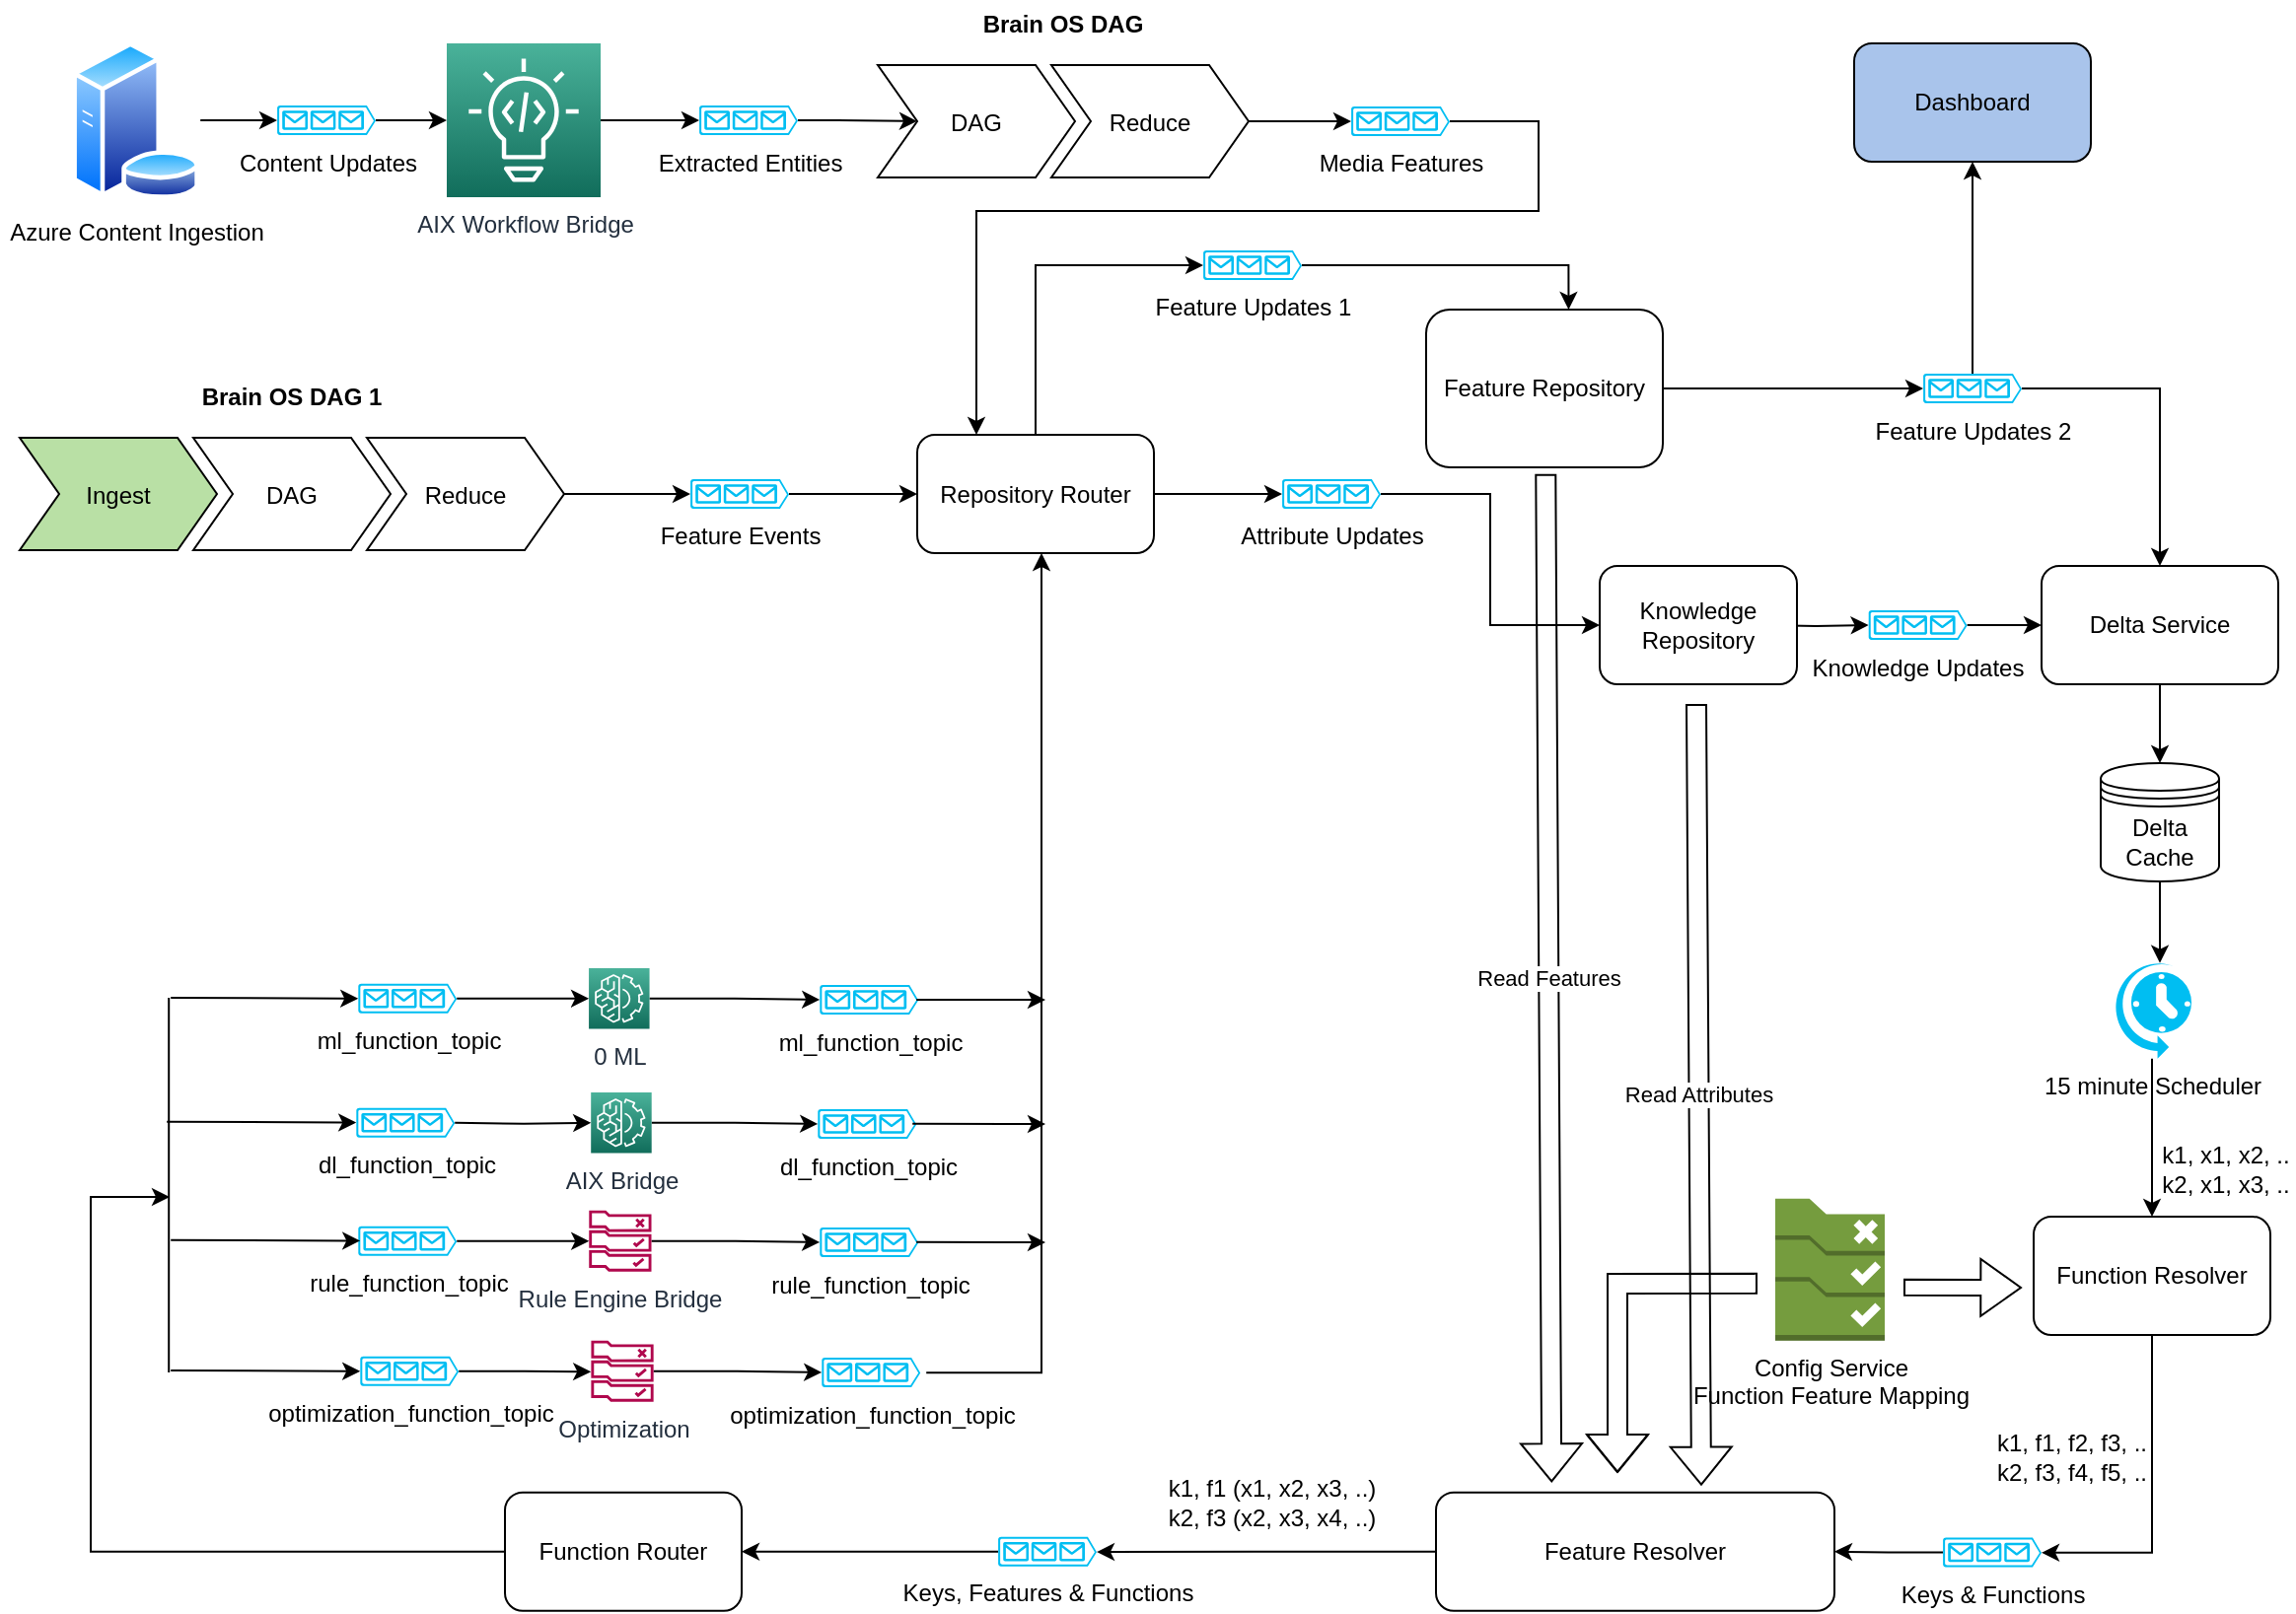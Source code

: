 <mxfile version="14.7.4" type="embed" pages="7"><diagram id="y2wRp-DvTLMHvc-0ux0C" name="feature_lake"><mxGraphModel dx="1256" dy="853" grid="1" gridSize="10" guides="1" tooltips="1" connect="1" arrows="1" fold="1" page="1" pageScale="1" pageWidth="1169" pageHeight="827" math="0" shadow="0"><root><mxCell id="0"/><mxCell id="1" parent="0"/><mxCell id="nm2zZelOTq_9gEp1zpE1-1" value="Read Attributes" style="shape=flexArrow;endArrow=classic;html=1;rounded=0;entryX=0.447;entryY=-0.087;entryDx=0;entryDy=0;entryPerimeter=0;" parent="1" edge="1"><mxGeometry width="50" height="50" relative="1" as="geometry"><mxPoint x="860" y="360" as="sourcePoint"/><mxPoint x="862.5" y="756.29" as="targetPoint"/></mxGeometry></mxCell><mxCell id="nm2zZelOTq_9gEp1zpE1-2" style="edgeStyle=orthogonalEdgeStyle;rounded=0;orthogonalLoop=1;jettySize=auto;html=1;entryX=0;entryY=0.5;entryDx=0;entryDy=0;entryPerimeter=0;" parent="1" target="nm2zZelOTq_9gEp1zpE1-29" edge="1"><mxGeometry relative="1" as="geometry"><mxPoint x="893" y="320" as="sourcePoint"/></mxGeometry></mxCell><mxCell id="nm2zZelOTq_9gEp1zpE1-3" style="edgeStyle=orthogonalEdgeStyle;rounded=0;orthogonalLoop=1;jettySize=auto;html=1;entryX=0;entryY=0.5;entryDx=0;entryDy=0;entryPerimeter=0;" parent="1" source="nm2zZelOTq_9gEp1zpE1-4" target="nm2zZelOTq_9gEp1zpE1-6" edge="1"><mxGeometry relative="1" as="geometry"/></mxCell><mxCell id="nm2zZelOTq_9gEp1zpE1-4" value="Azure Content Ingestion" style="aspect=fixed;perimeter=ellipsePerimeter;html=1;align=center;shadow=0;dashed=0;spacingTop=3;image;image=img/lib/active_directory/database_server.svg;" parent="1" vertex="1"><mxGeometry x="36" y="24" width="65.6" height="80" as="geometry"/></mxCell><mxCell id="nm2zZelOTq_9gEp1zpE1-5" style="edgeStyle=orthogonalEdgeStyle;rounded=0;orthogonalLoop=1;jettySize=auto;html=1;" parent="1" source="nm2zZelOTq_9gEp1zpE1-6" target="nm2zZelOTq_9gEp1zpE1-8" edge="1"><mxGeometry relative="1" as="geometry"/></mxCell><mxCell id="nm2zZelOTq_9gEp1zpE1-6" value="Content Updates" style="verticalLabelPosition=bottom;html=1;verticalAlign=top;align=center;strokeColor=none;fillColor=#00BEF2;shape=mxgraph.azure.queue_generic;pointerEvents=1;" parent="1" vertex="1"><mxGeometry x="140.5" y="56.5" width="50" height="15" as="geometry"/></mxCell><mxCell id="nm2zZelOTq_9gEp1zpE1-7" style="edgeStyle=orthogonalEdgeStyle;rounded=0;orthogonalLoop=1;jettySize=auto;html=1;entryX=0;entryY=0.5;entryDx=0;entryDy=0;entryPerimeter=0;" parent="1" source="nm2zZelOTq_9gEp1zpE1-8" target="nm2zZelOTq_9gEp1zpE1-17" edge="1"><mxGeometry relative="1" as="geometry"/></mxCell><mxCell id="nm2zZelOTq_9gEp1zpE1-8" value="AIX Workflow Bridge" style="sketch=0;points=[[0,0,0],[0.25,0,0],[0.5,0,0],[0.75,0,0],[1,0,0],[0,1,0],[0.25,1,0],[0.5,1,0],[0.75,1,0],[1,1,0],[0,0.25,0],[0,0.5,0],[0,0.75,0],[1,0.25,0],[1,0.5,0],[1,0.75,0]];outlineConnect=0;fontColor=#232F3E;gradientColor=#4AB29A;gradientDirection=north;fillColor=#116D5B;strokeColor=#ffffff;dashed=0;verticalLabelPosition=bottom;verticalAlign=top;align=center;html=1;fontSize=12;fontStyle=0;aspect=fixed;shape=mxgraph.aws4.resourceIcon;resIcon=mxgraph.aws4.codeguru_2;" parent="1" vertex="1"><mxGeometry x="226.5" y="25" width="78" height="78" as="geometry"/></mxCell><mxCell id="nm2zZelOTq_9gEp1zpE1-9" value="Brain OS DAG 1" style="swimlane;childLayout=stackLayout;horizontal=1;fillColor=none;horizontalStack=1;resizeParent=1;resizeParentMax=0;resizeLast=0;collapsible=0;strokeColor=none;stackBorder=10;stackSpacing=-12;resizable=1;align=center;points=[];fontColor=#000000;" parent="1" vertex="1"><mxGeometry y="192" width="296" height="100" as="geometry"/></mxCell><mxCell id="nm2zZelOTq_9gEp1zpE1-10" value="Ingest" style="shape=step;perimeter=stepPerimeter;fixedSize=1;points=[];fillColor=#B9E0A5;" parent="nm2zZelOTq_9gEp1zpE1-9" vertex="1"><mxGeometry x="10" y="33" width="100" height="57" as="geometry"/></mxCell><mxCell id="nm2zZelOTq_9gEp1zpE1-11" value="DAG" style="shape=step;perimeter=stepPerimeter;fixedSize=1;points=[];" parent="nm2zZelOTq_9gEp1zpE1-9" vertex="1"><mxGeometry x="98" y="33" width="100" height="57" as="geometry"/></mxCell><mxCell id="nm2zZelOTq_9gEp1zpE1-12" value="Reduce" style="shape=step;perimeter=stepPerimeter;fixedSize=1;points=[];" parent="nm2zZelOTq_9gEp1zpE1-9" vertex="1"><mxGeometry x="186" y="33" width="100" height="57" as="geometry"/></mxCell><mxCell id="nm2zZelOTq_9gEp1zpE1-15" style="edgeStyle=orthogonalEdgeStyle;rounded=0;orthogonalLoop=1;jettySize=auto;html=1;entryX=0;entryY=0.5;entryDx=0;entryDy=0;entryPerimeter=0;" parent="1" source="nm2zZelOTq_9gEp1zpE1-12" target="12" edge="1"><mxGeometry relative="1" as="geometry"><mxPoint x="6.7" y="253.5" as="targetPoint"/></mxGeometry></mxCell><mxCell id="nm2zZelOTq_9gEp1zpE1-16" style="edgeStyle=orthogonalEdgeStyle;rounded=0;orthogonalLoop=1;jettySize=auto;html=1;" parent="1" source="nm2zZelOTq_9gEp1zpE1-17" target="nm2zZelOTq_9gEp1zpE1-19" edge="1"><mxGeometry relative="1" as="geometry"/></mxCell><mxCell id="nm2zZelOTq_9gEp1zpE1-17" value="Extracted Entities" style="verticalLabelPosition=bottom;html=1;verticalAlign=top;align=center;strokeColor=none;fillColor=#00BEF2;shape=mxgraph.azure.queue_generic;pointerEvents=1;" parent="1" vertex="1"><mxGeometry x="354.5" y="56.5" width="50" height="15" as="geometry"/></mxCell><mxCell id="nm2zZelOTq_9gEp1zpE1-18" value="Brain OS DAG" style="swimlane;childLayout=stackLayout;horizontal=1;fillColor=none;horizontalStack=1;resizeParent=1;resizeParentMax=0;resizeLast=0;collapsible=0;strokeColor=none;stackBorder=10;stackSpacing=-12;resizable=1;align=center;points=[];fontColor=#000000;" parent="1" vertex="1"><mxGeometry x="435" y="3" width="208" height="100" as="geometry"/></mxCell><mxCell id="nm2zZelOTq_9gEp1zpE1-19" value="DAG" style="shape=step;perimeter=stepPerimeter;fixedSize=1;points=[];" parent="nm2zZelOTq_9gEp1zpE1-18" vertex="1"><mxGeometry x="10" y="33" width="100" height="57" as="geometry"/></mxCell><mxCell id="nm2zZelOTq_9gEp1zpE1-20" value="Reduce" style="shape=step;perimeter=stepPerimeter;fixedSize=1;points=[];" parent="nm2zZelOTq_9gEp1zpE1-18" vertex="1"><mxGeometry x="98" y="33" width="100" height="57" as="geometry"/></mxCell><mxCell id="nm2zZelOTq_9gEp1zpE1-21" style="edgeStyle=orthogonalEdgeStyle;rounded=0;orthogonalLoop=1;jettySize=auto;html=1;entryX=0.25;entryY=0;entryDx=0;entryDy=0;" parent="1" source="nm2zZelOTq_9gEp1zpE1-22" target="nm2zZelOTq_9gEp1zpE1-79" edge="1"><mxGeometry relative="1" as="geometry"><Array as="points"><mxPoint x="780" y="65"/><mxPoint x="780" y="110"/><mxPoint x="495" y="110"/></Array></mxGeometry></mxCell><mxCell id="nm2zZelOTq_9gEp1zpE1-22" value="Media Features" style="verticalLabelPosition=bottom;html=1;verticalAlign=top;align=center;strokeColor=none;fillColor=#00BEF2;shape=mxgraph.azure.queue_generic;pointerEvents=1;" parent="1" vertex="1"><mxGeometry x="685" y="57" width="50" height="15" as="geometry"/></mxCell><mxCell id="nm2zZelOTq_9gEp1zpE1-23" style="edgeStyle=orthogonalEdgeStyle;rounded=0;orthogonalLoop=1;jettySize=auto;html=1;entryX=0;entryY=0.5;entryDx=0;entryDy=0;entryPerimeter=0;" parent="1" source="nm2zZelOTq_9gEp1zpE1-20" target="nm2zZelOTq_9gEp1zpE1-22" edge="1"><mxGeometry relative="1" as="geometry"/></mxCell><mxCell id="nm2zZelOTq_9gEp1zpE1-24" style="edgeStyle=orthogonalEdgeStyle;rounded=0;orthogonalLoop=1;jettySize=auto;html=1;entryX=0.6;entryY=0.03;entryDx=0;entryDy=0;entryPerimeter=0;" parent="1" source="nm2zZelOTq_9gEp1zpE1-25" target="nm2zZelOTq_9gEp1zpE1-67" edge="1"><mxGeometry relative="1" as="geometry"/></mxCell><mxCell id="nm2zZelOTq_9gEp1zpE1-25" value="Delta Cache" style="shape=datastore;whiteSpace=wrap;html=1;" parent="1" vertex="1"><mxGeometry x="1065" y="390" width="60" height="60" as="geometry"/></mxCell><mxCell id="nm2zZelOTq_9gEp1zpE1-26" style="edgeStyle=orthogonalEdgeStyle;rounded=0;orthogonalLoop=1;jettySize=auto;html=1;entryX=0;entryY=0.5;entryDx=0;entryDy=0;entryPerimeter=0;" parent="1" source="nm2zZelOTq_9gEp1zpE1-27" target="nm2zZelOTq_9gEp1zpE1-63" edge="1"><mxGeometry relative="1" as="geometry"><mxPoint x="899" y="200" as="targetPoint"/></mxGeometry></mxCell><mxCell id="nm2zZelOTq_9gEp1zpE1-27" value="Feature Repository" style="rounded=1;whiteSpace=wrap;html=1;" parent="1" vertex="1"><mxGeometry x="723" y="160" width="120" height="80" as="geometry"/></mxCell><mxCell id="nm2zZelOTq_9gEp1zpE1-28" style="edgeStyle=orthogonalEdgeStyle;rounded=0;orthogonalLoop=1;jettySize=auto;html=1;entryX=0;entryY=0.5;entryDx=0;entryDy=0;" parent="1" source="nm2zZelOTq_9gEp1zpE1-29" target="nm2zZelOTq_9gEp1zpE1-60" edge="1"><mxGeometry relative="1" as="geometry"/></mxCell><mxCell id="nm2zZelOTq_9gEp1zpE1-29" value="Knowledge Updates" style="verticalLabelPosition=bottom;html=1;verticalAlign=top;align=center;strokeColor=none;fillColor=#00BEF2;shape=mxgraph.azure.queue_generic;pointerEvents=1;" parent="1" vertex="1"><mxGeometry x="947.3" y="312.5" width="50" height="15" as="geometry"/></mxCell><mxCell id="nm2zZelOTq_9gEp1zpE1-30" style="edgeStyle=orthogonalEdgeStyle;rounded=0;orthogonalLoop=1;jettySize=auto;html=1;entryX=0;entryY=0.5;entryDx=0;entryDy=0;entryPerimeter=0;" parent="1" source="nm2zZelOTq_9gEp1zpE1-31" target="nm2zZelOTq_9gEp1zpE1-48" edge="1"><mxGeometry relative="1" as="geometry"/></mxCell><mxCell id="nm2zZelOTq_9gEp1zpE1-31" value="ml_function_topic" style="verticalLabelPosition=bottom;html=1;verticalAlign=top;align=center;strokeColor=none;fillColor=#00BEF2;shape=mxgraph.azure.queue_generic;pointerEvents=1;" parent="1" vertex="1"><mxGeometry x="181.6" y="501.87" width="50" height="15" as="geometry"/></mxCell><mxCell id="nm2zZelOTq_9gEp1zpE1-32" value="dl_function_topic" style="verticalLabelPosition=bottom;html=1;verticalAlign=top;align=center;strokeColor=none;fillColor=#00BEF2;shape=mxgraph.azure.queue_generic;pointerEvents=1;" parent="1" vertex="1"><mxGeometry x="180.6" y="564.87" width="50" height="15" as="geometry"/></mxCell><mxCell id="nm2zZelOTq_9gEp1zpE1-33" style="edgeStyle=orthogonalEdgeStyle;rounded=0;orthogonalLoop=1;jettySize=auto;html=1;" parent="1" source="nm2zZelOTq_9gEp1zpE1-34" target="nm2zZelOTq_9gEp1zpE1-41" edge="1"><mxGeometry relative="1" as="geometry"/></mxCell><mxCell id="nm2zZelOTq_9gEp1zpE1-34" value="rule_function_topic" style="verticalLabelPosition=bottom;html=1;verticalAlign=top;align=center;strokeColor=none;fillColor=#00BEF2;shape=mxgraph.azure.queue_generic;pointerEvents=1;" parent="1" vertex="1"><mxGeometry x="181.6" y="624.87" width="50" height="15" as="geometry"/></mxCell><mxCell id="nm2zZelOTq_9gEp1zpE1-35" style="edgeStyle=orthogonalEdgeStyle;rounded=0;orthogonalLoop=1;jettySize=auto;html=1;entryX=0;entryY=0.5;entryDx=0;entryDy=0;" parent="1" source="nm2zZelOTq_9gEp1zpE1-36" edge="1"><mxGeometry relative="1" as="geometry"><mxPoint x="299.6" y="698.62" as="targetPoint"/></mxGeometry></mxCell><mxCell id="nm2zZelOTq_9gEp1zpE1-36" value="optimization_function_topic" style="verticalLabelPosition=bottom;html=1;verticalAlign=top;align=center;strokeColor=none;fillColor=#00BEF2;shape=mxgraph.azure.queue_generic;pointerEvents=1;" parent="1" vertex="1"><mxGeometry x="182.6" y="690.87" width="50" height="15" as="geometry"/></mxCell><mxCell id="nm2zZelOTq_9gEp1zpE1-37" style="edgeStyle=orthogonalEdgeStyle;rounded=0;orthogonalLoop=1;jettySize=auto;html=1;entryX=0;entryY=0.5;entryDx=0;entryDy=0;entryPerimeter=0;" parent="1" target="nm2zZelOTq_9gEp1zpE1-39" edge="1"><mxGeometry relative="1" as="geometry"><mxPoint x="230.6" y="572.375" as="sourcePoint"/></mxGeometry></mxCell><mxCell id="nm2zZelOTq_9gEp1zpE1-38" style="edgeStyle=orthogonalEdgeStyle;rounded=0;orthogonalLoop=1;jettySize=auto;html=1;entryX=0;entryY=0.5;entryDx=0;entryDy=0;entryPerimeter=0;" parent="1" source="nm2zZelOTq_9gEp1zpE1-39" target="nm2zZelOTq_9gEp1zpE1-52" edge="1"><mxGeometry relative="1" as="geometry"/></mxCell><mxCell id="nm2zZelOTq_9gEp1zpE1-39" value="AIX Bridge" style="sketch=0;points=[[0,0,0],[0.25,0,0],[0.5,0,0],[0.75,0,0],[1,0,0],[0,1,0],[0.25,1,0],[0.5,1,0],[0.75,1,0],[1,1,0],[0,0.25,0],[0,0.5,0],[0,0.75,0],[1,0.25,0],[1,0.5,0],[1,0.75,0]];outlineConnect=0;fontColor=#232F3E;gradientColor=#4AB29A;gradientDirection=north;fillColor=#116D5B;strokeColor=#ffffff;dashed=0;verticalLabelPosition=bottom;verticalAlign=top;align=center;html=1;fontSize=12;fontStyle=0;aspect=fixed;shape=mxgraph.aws4.resourceIcon;resIcon=mxgraph.aws4.machine_learning;" parent="1" vertex="1"><mxGeometry x="299.6" y="557" width="30.75" height="30.75" as="geometry"/></mxCell><mxCell id="nm2zZelOTq_9gEp1zpE1-40" style="edgeStyle=orthogonalEdgeStyle;rounded=0;orthogonalLoop=1;jettySize=auto;html=1;entryX=0;entryY=0.5;entryDx=0;entryDy=0;entryPerimeter=0;" parent="1" source="nm2zZelOTq_9gEp1zpE1-41" target="nm2zZelOTq_9gEp1zpE1-53" edge="1"><mxGeometry relative="1" as="geometry"/></mxCell><mxCell id="nm2zZelOTq_9gEp1zpE1-41" value="Rule Engine Bridge" style="sketch=0;outlineConnect=0;fontColor=#232F3E;gradientColor=none;fillColor=#B0084D;strokeColor=none;dashed=0;verticalLabelPosition=bottom;verticalAlign=top;align=center;html=1;fontSize=12;fontStyle=0;aspect=fixed;pointerEvents=1;shape=mxgraph.aws4.rule_2;" parent="1" vertex="1"><mxGeometry x="298.53" y="616.87" width="31.82" height="31" as="geometry"/></mxCell><mxCell id="nm2zZelOTq_9gEp1zpE1-42" style="edgeStyle=orthogonalEdgeStyle;rounded=0;orthogonalLoop=1;jettySize=auto;html=1;entryX=0;entryY=0.5;entryDx=0;entryDy=0;entryPerimeter=0;" parent="1" target="nm2zZelOTq_9gEp1zpE1-31" edge="1"><mxGeometry relative="1" as="geometry"><mxPoint x="86.6" y="509" as="sourcePoint"/><Array as="points"><mxPoint x="86.6" y="509.87"/></Array></mxGeometry></mxCell><mxCell id="nm2zZelOTq_9gEp1zpE1-43" style="edgeStyle=orthogonalEdgeStyle;rounded=0;orthogonalLoop=1;jettySize=auto;html=1;entryX=0;entryY=0.5;entryDx=0;entryDy=0;entryPerimeter=0;" parent="1" target="nm2zZelOTq_9gEp1zpE1-36" edge="1"><mxGeometry relative="1" as="geometry"><mxPoint x="86.6" y="698" as="sourcePoint"/><Array as="points"><mxPoint x="86.6" y="698.87"/><mxPoint x="134.6" y="698.87"/></Array></mxGeometry></mxCell><mxCell id="nm2zZelOTq_9gEp1zpE1-44" style="edgeStyle=orthogonalEdgeStyle;rounded=0;orthogonalLoop=1;jettySize=auto;html=1;entryX=0;entryY=0.5;entryDx=0;entryDy=0;entryPerimeter=0;" parent="1" edge="1"><mxGeometry relative="1" as="geometry"><mxPoint x="86.6" y="631.87" as="sourcePoint"/><Array as="points"><mxPoint x="86.6" y="632.74"/><mxPoint x="134.6" y="632.74"/></Array><mxPoint x="182.6" y="632.24" as="targetPoint"/></mxGeometry></mxCell><mxCell id="nm2zZelOTq_9gEp1zpE1-45" style="edgeStyle=orthogonalEdgeStyle;rounded=0;orthogonalLoop=1;jettySize=auto;html=1;entryX=0;entryY=0.5;entryDx=0;entryDy=0;entryPerimeter=0;" parent="1" edge="1"><mxGeometry relative="1" as="geometry"><mxPoint x="84.6" y="571.88" as="sourcePoint"/><Array as="points"><mxPoint x="84.6" y="572.75"/><mxPoint x="132.6" y="572.75"/></Array><mxPoint x="180.6" y="572.25" as="targetPoint"/></mxGeometry></mxCell><mxCell id="nm2zZelOTq_9gEp1zpE1-46" value="" style="endArrow=none;html=1;rounded=0;" parent="1" edge="1"><mxGeometry width="50" height="50" relative="1" as="geometry"><mxPoint x="85.6" y="699" as="sourcePoint"/><mxPoint x="85.6" y="509" as="targetPoint"/></mxGeometry></mxCell><mxCell id="nm2zZelOTq_9gEp1zpE1-47" style="edgeStyle=orthogonalEdgeStyle;rounded=0;orthogonalLoop=1;jettySize=auto;html=1;entryX=0;entryY=0.5;entryDx=0;entryDy=0;entryPerimeter=0;" parent="1" source="nm2zZelOTq_9gEp1zpE1-48" target="nm2zZelOTq_9gEp1zpE1-51" edge="1"><mxGeometry relative="1" as="geometry"/></mxCell><mxCell id="nm2zZelOTq_9gEp1zpE1-48" value="0 ML" style="sketch=0;points=[[0,0,0],[0.25,0,0],[0.5,0,0],[0.75,0,0],[1,0,0],[0,1,0],[0.25,1,0],[0.5,1,0],[0.75,1,0],[1,1,0],[0,0.25,0],[0,0.5,0],[0,0.75,0],[1,0.25,0],[1,0.5,0],[1,0.75,0]];outlineConnect=0;fontColor=#232F3E;gradientColor=#4AB29A;gradientDirection=north;fillColor=#116D5B;strokeColor=#ffffff;dashed=0;verticalLabelPosition=bottom;verticalAlign=top;align=center;html=1;fontSize=12;fontStyle=0;aspect=fixed;shape=mxgraph.aws4.resourceIcon;resIcon=mxgraph.aws4.machine_learning;" parent="1" vertex="1"><mxGeometry x="298.53" y="494" width="30.75" height="30.75" as="geometry"/></mxCell><mxCell id="nm2zZelOTq_9gEp1zpE1-49" style="edgeStyle=orthogonalEdgeStyle;rounded=0;orthogonalLoop=1;jettySize=auto;html=1;entryX=0;entryY=0.5;entryDx=0;entryDy=0;entryPerimeter=0;" parent="1" source="nm2zZelOTq_9gEp1zpE1-50" target="nm2zZelOTq_9gEp1zpE1-55" edge="1"><mxGeometry relative="1" as="geometry"/></mxCell><mxCell id="nm2zZelOTq_9gEp1zpE1-50" value="Optimization" style="sketch=0;outlineConnect=0;fontColor=#232F3E;gradientColor=none;fillColor=#B0084D;strokeColor=none;dashed=0;verticalLabelPosition=bottom;verticalAlign=top;align=center;html=1;fontSize=12;fontStyle=0;aspect=fixed;pointerEvents=1;shape=mxgraph.aws4.rule_2;" parent="1" vertex="1"><mxGeometry x="299.6" y="682.87" width="31.82" height="31" as="geometry"/></mxCell><mxCell id="nm2zZelOTq_9gEp1zpE1-51" value="ml_function_topic" style="verticalLabelPosition=bottom;html=1;verticalAlign=top;align=center;strokeColor=none;fillColor=#00BEF2;shape=mxgraph.azure.queue_generic;pointerEvents=1;" parent="1" vertex="1"><mxGeometry x="415.6" y="502.5" width="50" height="15" as="geometry"/></mxCell><mxCell id="nm2zZelOTq_9gEp1zpE1-52" value="dl_function_topic" style="verticalLabelPosition=bottom;html=1;verticalAlign=top;align=center;strokeColor=none;fillColor=#00BEF2;shape=mxgraph.azure.queue_generic;pointerEvents=1;" parent="1" vertex="1"><mxGeometry x="414.6" y="565.5" width="50" height="15" as="geometry"/></mxCell><mxCell id="nm2zZelOTq_9gEp1zpE1-53" value="rule_function_topic" style="verticalLabelPosition=bottom;html=1;verticalAlign=top;align=center;strokeColor=none;fillColor=#00BEF2;shape=mxgraph.azure.queue_generic;pointerEvents=1;" parent="1" vertex="1"><mxGeometry x="415.6" y="625.5" width="50" height="15" as="geometry"/></mxCell><mxCell id="nm2zZelOTq_9gEp1zpE1-54" style="edgeStyle=orthogonalEdgeStyle;rounded=0;orthogonalLoop=1;jettySize=auto;html=1;entryX=0.5;entryY=1;entryDx=0;entryDy=0;" parent="1" edge="1"><mxGeometry relative="1" as="geometry"><mxPoint x="469.6" y="699.067" as="sourcePoint"/><mxPoint x="528" y="283.5" as="targetPoint"/><Array as="points"><mxPoint x="528" y="699"/></Array></mxGeometry></mxCell><mxCell id="nm2zZelOTq_9gEp1zpE1-55" value="optimization_function_topic" style="verticalLabelPosition=bottom;html=1;verticalAlign=top;align=center;strokeColor=none;fillColor=#00BEF2;shape=mxgraph.azure.queue_generic;pointerEvents=1;" parent="1" vertex="1"><mxGeometry x="416.6" y="691.5" width="50" height="15" as="geometry"/></mxCell><mxCell id="nm2zZelOTq_9gEp1zpE1-56" style="edgeStyle=orthogonalEdgeStyle;rounded=0;orthogonalLoop=1;jettySize=auto;html=1;" parent="1" edge="1"><mxGeometry relative="1" as="geometry"><mxPoint x="464.6" y="510" as="sourcePoint"/><Array as="points"><mxPoint x="464.6" y="510.87"/></Array><mxPoint x="530" y="510" as="targetPoint"/></mxGeometry></mxCell><mxCell id="nm2zZelOTq_9gEp1zpE1-57" style="edgeStyle=orthogonalEdgeStyle;rounded=0;orthogonalLoop=1;jettySize=auto;html=1;" parent="1" edge="1"><mxGeometry relative="1" as="geometry"><mxPoint x="464.6" y="632.87" as="sourcePoint"/><Array as="points"><mxPoint x="464.6" y="633.74"/><mxPoint x="512.6" y="633.74"/></Array><mxPoint x="530" y="633" as="targetPoint"/></mxGeometry></mxCell><mxCell id="nm2zZelOTq_9gEp1zpE1-58" style="edgeStyle=orthogonalEdgeStyle;rounded=0;orthogonalLoop=1;jettySize=auto;html=1;" parent="1" edge="1"><mxGeometry relative="1" as="geometry"><mxPoint x="462.6" y="572.88" as="sourcePoint"/><Array as="points"><mxPoint x="462.6" y="573.75"/><mxPoint x="510.6" y="573.75"/></Array><mxPoint x="530" y="573" as="targetPoint"/></mxGeometry></mxCell><mxCell id="nm2zZelOTq_9gEp1zpE1-59" style="edgeStyle=orthogonalEdgeStyle;rounded=0;orthogonalLoop=1;jettySize=auto;html=1;entryX=0.5;entryY=0;entryDx=0;entryDy=0;" parent="1" source="nm2zZelOTq_9gEp1zpE1-60" target="nm2zZelOTq_9gEp1zpE1-25" edge="1"><mxGeometry relative="1" as="geometry"/></mxCell><mxCell id="nm2zZelOTq_9gEp1zpE1-60" value="Delta Service" style="rounded=1;whiteSpace=wrap;html=1;" parent="1" vertex="1"><mxGeometry x="1035" y="290" width="120" height="60" as="geometry"/></mxCell><mxCell id="nm2zZelOTq_9gEp1zpE1-61" style="edgeStyle=orthogonalEdgeStyle;rounded=0;orthogonalLoop=1;jettySize=auto;html=1;" parent="1" source="nm2zZelOTq_9gEp1zpE1-63" target="nm2zZelOTq_9gEp1zpE1-60" edge="1"><mxGeometry relative="1" as="geometry"/></mxCell><mxCell id="nm2zZelOTq_9gEp1zpE1-62" style="edgeStyle=orthogonalEdgeStyle;rounded=0;orthogonalLoop=1;jettySize=auto;html=1;entryX=0.5;entryY=1;entryDx=0;entryDy=0;" parent="1" source="nm2zZelOTq_9gEp1zpE1-63" target="nm2zZelOTq_9gEp1zpE1-81" edge="1"><mxGeometry relative="1" as="geometry"/></mxCell><mxCell id="nm2zZelOTq_9gEp1zpE1-63" value="Feature Updates 2" style="verticalLabelPosition=bottom;html=1;verticalAlign=top;align=center;strokeColor=none;fillColor=#00BEF2;shape=mxgraph.azure.queue_generic;pointerEvents=1;" parent="1" vertex="1"><mxGeometry x="975" y="192.5" width="50" height="15" as="geometry"/></mxCell><mxCell id="nm2zZelOTq_9gEp1zpE1-64" style="edgeStyle=orthogonalEdgeStyle;rounded=0;orthogonalLoop=1;jettySize=auto;html=1;entryX=1;entryY=0.51;entryDx=0;entryDy=0;entryPerimeter=0;exitX=0.5;exitY=1;exitDx=0;exitDy=0;" parent="1" source="nm2zZelOTq_9gEp1zpE1-65" target="nm2zZelOTq_9gEp1zpE1-69" edge="1"><mxGeometry relative="1" as="geometry"/></mxCell><mxCell id="nm2zZelOTq_9gEp1zpE1-65" value="Function Resolver" style="rounded=1;whiteSpace=wrap;html=1;" parent="1" vertex="1"><mxGeometry x="1031" y="620" width="120" height="60" as="geometry"/></mxCell><mxCell id="nm2zZelOTq_9gEp1zpE1-66" style="edgeStyle=orthogonalEdgeStyle;rounded=0;orthogonalLoop=1;jettySize=auto;html=1;entryX=0.5;entryY=0;entryDx=0;entryDy=0;" parent="1" source="nm2zZelOTq_9gEp1zpE1-67" target="nm2zZelOTq_9gEp1zpE1-65" edge="1"><mxGeometry relative="1" as="geometry"/></mxCell><mxCell id="nm2zZelOTq_9gEp1zpE1-67" value="15 minute Scheduler" style="verticalLabelPosition=bottom;html=1;verticalAlign=top;align=center;strokeColor=none;fillColor=#00BEF2;shape=mxgraph.azure.scheduler;pointerEvents=1;" parent="1" vertex="1"><mxGeometry x="1071" y="489.87" width="40" height="50" as="geometry"/></mxCell><mxCell id="nm2zZelOTq_9gEp1zpE1-68" style="edgeStyle=orthogonalEdgeStyle;rounded=0;orthogonalLoop=1;jettySize=auto;html=1;entryX=1;entryY=0.5;entryDx=0;entryDy=0;" parent="1" source="nm2zZelOTq_9gEp1zpE1-69" target="nm2zZelOTq_9gEp1zpE1-71" edge="1"><mxGeometry relative="1" as="geometry"/></mxCell><mxCell id="nm2zZelOTq_9gEp1zpE1-69" value="Keys &amp;amp; Functions" style="verticalLabelPosition=bottom;html=1;verticalAlign=top;align=center;strokeColor=none;fillColor=#00BEF2;shape=mxgraph.azure.queue_generic;pointerEvents=1;" parent="1" vertex="1"><mxGeometry x="985" y="782.74" width="50" height="15" as="geometry"/></mxCell><mxCell id="nm2zZelOTq_9gEp1zpE1-70" style="edgeStyle=orthogonalEdgeStyle;rounded=0;orthogonalLoop=1;jettySize=auto;html=1;entryX=1;entryY=0.51;entryDx=0;entryDy=0;entryPerimeter=0;" parent="1" source="nm2zZelOTq_9gEp1zpE1-71" target="nm2zZelOTq_9gEp1zpE1-75" edge="1"><mxGeometry relative="1" as="geometry"/></mxCell><mxCell id="nm2zZelOTq_9gEp1zpE1-71" value="Feature Resolver" style="rounded=1;whiteSpace=wrap;html=1;" parent="1" vertex="1"><mxGeometry x="728" y="759.87" width="202" height="60" as="geometry"/></mxCell><mxCell id="nm2zZelOTq_9gEp1zpE1-72" style="edgeStyle=orthogonalEdgeStyle;rounded=0;orthogonalLoop=1;jettySize=auto;html=1;exitX=0;exitY=0.5;exitDx=0;exitDy=0;" parent="1" source="nm2zZelOTq_9gEp1zpE1-73" edge="1"><mxGeometry relative="1" as="geometry"><mxPoint x="86" y="610" as="targetPoint"/><mxPoint x="697" y="778.9" as="sourcePoint"/><Array as="points"><mxPoint x="46" y="790"/><mxPoint x="46" y="610"/></Array></mxGeometry></mxCell><mxCell id="nm2zZelOTq_9gEp1zpE1-73" value="Function Router" style="rounded=1;whiteSpace=wrap;html=1;" parent="1" vertex="1"><mxGeometry x="256" y="759.87" width="120" height="60" as="geometry"/></mxCell><mxCell id="nm2zZelOTq_9gEp1zpE1-74" style="edgeStyle=orthogonalEdgeStyle;rounded=0;orthogonalLoop=1;jettySize=auto;html=1;entryX=1;entryY=0.5;entryDx=0;entryDy=0;" parent="1" source="nm2zZelOTq_9gEp1zpE1-75" target="nm2zZelOTq_9gEp1zpE1-73" edge="1"><mxGeometry relative="1" as="geometry"/></mxCell><mxCell id="nm2zZelOTq_9gEp1zpE1-75" value="Keys, Features &amp;amp; Functions" style="verticalLabelPosition=bottom;html=1;verticalAlign=top;align=center;strokeColor=none;fillColor=#00BEF2;shape=mxgraph.azure.queue_generic;pointerEvents=1;" parent="1" vertex="1"><mxGeometry x="506" y="782.37" width="50" height="15" as="geometry"/></mxCell><mxCell id="nm2zZelOTq_9gEp1zpE1-76" value="Read Features" style="shape=flexArrow;endArrow=classic;html=1;rounded=0;entryX=0.447;entryY=-0.087;entryDx=0;entryDy=0;entryPerimeter=0;exitX=0.422;exitY=1.042;exitDx=0;exitDy=0;exitPerimeter=0;" parent="1" edge="1"><mxGeometry width="50" height="50" relative="1" as="geometry"><mxPoint x="783.64" y="243.36" as="sourcePoint"/><mxPoint x="786.64" y="754.65" as="targetPoint"/></mxGeometry></mxCell><mxCell id="nm2zZelOTq_9gEp1zpE1-77" style="edgeStyle=orthogonalEdgeStyle;rounded=0;orthogonalLoop=1;jettySize=auto;html=1;entryX=0;entryY=0.5;entryDx=0;entryDy=0;entryPerimeter=0;" parent="1" source="nm2zZelOTq_9gEp1zpE1-79" target="nm2zZelOTq_9gEp1zpE1-83" edge="1"><mxGeometry relative="1" as="geometry"/></mxCell><mxCell id="nm2zZelOTq_9gEp1zpE1-78" style="edgeStyle=orthogonalEdgeStyle;rounded=0;orthogonalLoop=1;jettySize=auto;html=1;entryX=0;entryY=0.5;entryDx=0;entryDy=0;entryPerimeter=0;" parent="1" source="nm2zZelOTq_9gEp1zpE1-79" target="nm2zZelOTq_9gEp1zpE1-85" edge="1"><mxGeometry relative="1" as="geometry"><Array as="points"><mxPoint x="525" y="138"/></Array></mxGeometry></mxCell><mxCell id="nm2zZelOTq_9gEp1zpE1-79" value="Repository Router" style="rounded=1;whiteSpace=wrap;html=1;" parent="1" vertex="1"><mxGeometry x="465" y="223.5" width="120" height="60" as="geometry"/></mxCell><mxCell id="nm2zZelOTq_9gEp1zpE1-80" value="Knowledge Repository" style="rounded=1;whiteSpace=wrap;html=1;" parent="1" vertex="1"><mxGeometry x="811" y="290" width="100" height="60" as="geometry"/></mxCell><mxCell id="nm2zZelOTq_9gEp1zpE1-81" value="Dashboard" style="rounded=1;whiteSpace=wrap;html=1;fillColor=#A9C4EB;" parent="1" vertex="1"><mxGeometry x="940" y="25" width="120" height="60" as="geometry"/></mxCell><mxCell id="nm2zZelOTq_9gEp1zpE1-82" style="edgeStyle=orthogonalEdgeStyle;rounded=0;orthogonalLoop=1;jettySize=auto;html=1;entryX=0;entryY=0.5;entryDx=0;entryDy=0;" parent="1" source="nm2zZelOTq_9gEp1zpE1-83" target="nm2zZelOTq_9gEp1zpE1-80" edge="1"><mxGeometry relative="1" as="geometry"/></mxCell><mxCell id="nm2zZelOTq_9gEp1zpE1-83" value="Attribute Updates" style="verticalLabelPosition=bottom;html=1;verticalAlign=top;align=center;strokeColor=none;fillColor=#00BEF2;shape=mxgraph.azure.queue_generic;pointerEvents=1;" parent="1" vertex="1"><mxGeometry x="650" y="246" width="50" height="15" as="geometry"/></mxCell><mxCell id="nm2zZelOTq_9gEp1zpE1-84" style="edgeStyle=orthogonalEdgeStyle;rounded=0;orthogonalLoop=1;jettySize=auto;html=1;entryX=0.602;entryY=0;entryDx=0;entryDy=0;entryPerimeter=0;" parent="1" source="nm2zZelOTq_9gEp1zpE1-85" target="nm2zZelOTq_9gEp1zpE1-27" edge="1"><mxGeometry relative="1" as="geometry"/></mxCell><mxCell id="nm2zZelOTq_9gEp1zpE1-85" value="Feature Updates 1" style="verticalLabelPosition=bottom;html=1;verticalAlign=top;align=center;strokeColor=none;fillColor=#00BEF2;shape=mxgraph.azure.queue_generic;pointerEvents=1;" parent="1" vertex="1"><mxGeometry x="610" y="130" width="50" height="15" as="geometry"/></mxCell><mxCell id="nm2zZelOTq_9gEp1zpE1-86" value="Config Service&lt;br&gt;Function Feature Mapping" style="outlineConnect=0;dashed=0;verticalLabelPosition=bottom;verticalAlign=top;align=center;html=1;shape=mxgraph.aws3.config_rule;fillColor=#759C3E;gradientColor=none;" parent="1" vertex="1"><mxGeometry x="900" y="610.87" width="55.5" height="72" as="geometry"/></mxCell><mxCell id="nm2zZelOTq_9gEp1zpE1-87" value="" style="shape=flexArrow;endArrow=classic;html=1;rounded=0;width=8;endSize=6.45;" parent="1" edge="1"><mxGeometry width="50" height="50" relative="1" as="geometry"><mxPoint x="965" y="655.87" as="sourcePoint"/><mxPoint x="1025" y="656" as="targetPoint"/></mxGeometry></mxCell><mxCell id="nm2zZelOTq_9gEp1zpE1-88" value="k1, x1, x2, ..&lt;br&gt;k2, x1, x3, .." style="text;html=1;strokeColor=none;fillColor=none;align=center;verticalAlign=middle;whiteSpace=wrap;rounded=0;" parent="1" vertex="1"><mxGeometry x="1094" y="580.87" width="69" height="30" as="geometry"/></mxCell><mxCell id="nm2zZelOTq_9gEp1zpE1-89" value="k1, f1, f2, f3, ..&lt;br&gt;k2, f3, f4, f5, .." style="text;html=1;strokeColor=none;fillColor=none;align=center;verticalAlign=middle;whiteSpace=wrap;rounded=0;" parent="1" vertex="1"><mxGeometry x="1010" y="726.87" width="81" height="30" as="geometry"/></mxCell><mxCell id="nm2zZelOTq_9gEp1zpE1-90" value="k1, f1 (x1, x2, x3, ..)&lt;br&gt;k2, f3 (x2, x3, x4, ..)" style="text;html=1;strokeColor=none;fillColor=none;align=center;verticalAlign=middle;whiteSpace=wrap;rounded=0;" parent="1" vertex="1"><mxGeometry x="590" y="750" width="110" height="30" as="geometry"/></mxCell><mxCell id="nm2zZelOTq_9gEp1zpE1-91" value="" style="shape=flexArrow;endArrow=classic;html=1;rounded=0;" parent="1" edge="1"><mxGeometry width="50" height="50" relative="1" as="geometry"><mxPoint x="891" y="653.87" as="sourcePoint"/><mxPoint x="820" y="750" as="targetPoint"/><Array as="points"><mxPoint x="820" y="654"/></Array></mxGeometry></mxCell><mxCell id="14" style="edgeStyle=orthogonalEdgeStyle;rounded=0;orthogonalLoop=1;jettySize=auto;html=1;entryX=0;entryY=0.5;entryDx=0;entryDy=0;" parent="1" source="12" target="nm2zZelOTq_9gEp1zpE1-79" edge="1"><mxGeometry relative="1" as="geometry"/></mxCell><mxCell id="12" value="Feature Events" style="verticalLabelPosition=bottom;html=1;verticalAlign=top;align=center;strokeColor=none;fillColor=#00BEF2;shape=mxgraph.azure.queue_generic;pointerEvents=1;" parent="1" vertex="1"><mxGeometry x="350.0" y="246" width="50" height="15" as="geometry"/></mxCell></root></mxGraphModel></diagram><diagram id="yNHQXIzisvJua4p_iRxP" name="repository-cud"><mxGraphModel dx="976" dy="688" grid="1" gridSize="10" guides="1" tooltips="1" connect="1" arrows="1" fold="1" page="1" pageScale="1" pageWidth="1169" pageHeight="827" math="0" shadow="0"><root><mxCell id="0"/><mxCell id="1" parent="0"/><mxCell id="572YSaZIMF3PEAkcxAfT-1" value="Primitive&lt;br&gt;Translation" style="rounded=1;whiteSpace=wrap;html=1;fillColor=#CDA2BE;" parent="1" vertex="1"><mxGeometry x="664" y="604" width="370" height="70" as="geometry"/></mxCell><mxCell id="572YSaZIMF3PEAkcxAfT-2" value="Primitive&lt;br&gt;Translation" style="rounded=1;whiteSpace=wrap;html=1;fillColor=#A9C4EB;" parent="1" vertex="1"><mxGeometry x="664" y="504" width="370" height="70" as="geometry"/></mxCell><mxCell id="572YSaZIMF3PEAkcxAfT-3" value="Elasticsearch Driver" style="rounded=0;whiteSpace=wrap;html=1;" parent="1" vertex="1"><mxGeometry x="904" y="519" width="100" height="40" as="geometry"/></mxCell><mxCell id="572YSaZIMF3PEAkcxAfT-4" value="Primitive&lt;br&gt;Translation" style="rounded=1;whiteSpace=wrap;html=1;" parent="1" vertex="1"><mxGeometry x="664" y="404" width="370" height="70" as="geometry"/></mxCell><mxCell id="572YSaZIMF3PEAkcxAfT-5" value="Primitive&lt;br&gt;Translation" style="rounded=1;whiteSpace=wrap;html=1;" parent="1" vertex="1"><mxGeometry x="664" y="309.75" width="370" height="70" as="geometry"/></mxCell><mxCell id="572YSaZIMF3PEAkcxAfT-6" value="Primitive&lt;br&gt;Translation" style="rounded=1;whiteSpace=wrap;html=1;" parent="1" vertex="1"><mxGeometry x="664" y="212" width="370" height="70" as="geometry"/></mxCell><mxCell id="572YSaZIMF3PEAkcxAfT-7" value="Primitive&lt;br&gt;Translation" style="rounded=1;whiteSpace=wrap;html=1;" parent="1" vertex="1"><mxGeometry x="664" y="114" width="370" height="70" as="geometry"/></mxCell><mxCell id="572YSaZIMF3PEAkcxAfT-8" value="Name Service" style="rounded=1;whiteSpace=wrap;html=1;" parent="1" vertex="1"><mxGeometry x="692" y="509" width="120" height="60" as="geometry"/></mxCell><mxCell id="572YSaZIMF3PEAkcxAfT-9" value="Attributes CRUD Listener" style="rounded=1;whiteSpace=wrap;html=1;" parent="1" vertex="1"><mxGeometry x="692" y="409" width="120" height="60" as="geometry"/></mxCell><mxCell id="572YSaZIMF3PEAkcxAfT-10" value="Content CRUD Listener" style="rounded=1;whiteSpace=wrap;html=1;" parent="1" vertex="1"><mxGeometry x="692" y="314" width="120" height="60" as="geometry"/></mxCell><mxCell id="572YSaZIMF3PEAkcxAfT-11" value="Timeseries CRUD Listener" style="rounded=1;whiteSpace=wrap;html=1;" parent="1" vertex="1"><mxGeometry x="692" y="217" width="120" height="60" as="geometry"/></mxCell><mxCell id="572YSaZIMF3PEAkcxAfT-12" value="Predicate CRUD Listener" style="rounded=1;whiteSpace=wrap;html=1;" parent="1" vertex="1"><mxGeometry x="692" y="119" width="120" height="60" as="geometry"/></mxCell><mxCell id="572YSaZIMF3PEAkcxAfT-13" style="edgeStyle=orthogonalEdgeStyle;rounded=0;orthogonalLoop=1;jettySize=auto;html=1;entryX=0;entryY=0.5;entryDx=0;entryDy=0;entryPerimeter=0;" parent="1" source="572YSaZIMF3PEAkcxAfT-22" target="572YSaZIMF3PEAkcxAfT-36" edge="1"><mxGeometry relative="1" as="geometry"/></mxCell><mxCell id="572YSaZIMF3PEAkcxAfT-14" style="edgeStyle=orthogonalEdgeStyle;rounded=0;orthogonalLoop=1;jettySize=auto;html=1;entryX=0;entryY=0.5;entryDx=0;entryDy=0;entryPerimeter=0;" parent="1" source="572YSaZIMF3PEAkcxAfT-22" target="572YSaZIMF3PEAkcxAfT-38" edge="1"><mxGeometry relative="1" as="geometry"/></mxCell><mxCell id="572YSaZIMF3PEAkcxAfT-15" style="edgeStyle=orthogonalEdgeStyle;rounded=0;orthogonalLoop=1;jettySize=auto;html=1;entryX=0;entryY=0.5;entryDx=0;entryDy=0;entryPerimeter=0;" parent="1" source="572YSaZIMF3PEAkcxAfT-22" target="572YSaZIMF3PEAkcxAfT-40" edge="1"><mxGeometry relative="1" as="geometry"/></mxCell><mxCell id="572YSaZIMF3PEAkcxAfT-16" style="edgeStyle=orthogonalEdgeStyle;rounded=0;orthogonalLoop=1;jettySize=auto;html=1;entryX=0;entryY=0.5;entryDx=0;entryDy=0;entryPerimeter=0;" parent="1" source="572YSaZIMF3PEAkcxAfT-22" target="572YSaZIMF3PEAkcxAfT-42" edge="1"><mxGeometry relative="1" as="geometry"/></mxCell><mxCell id="572YSaZIMF3PEAkcxAfT-17" style="edgeStyle=orthogonalEdgeStyle;rounded=0;orthogonalLoop=1;jettySize=auto;html=1;entryX=0;entryY=0.5;entryDx=0;entryDy=0;entryPerimeter=0;" parent="1" source="572YSaZIMF3PEAkcxAfT-22" target="572YSaZIMF3PEAkcxAfT-44" edge="1"><mxGeometry relative="1" as="geometry"/></mxCell><mxCell id="572YSaZIMF3PEAkcxAfT-18" style="edgeStyle=orthogonalEdgeStyle;rounded=0;orthogonalLoop=1;jettySize=auto;html=1;entryX=0;entryY=0.5;entryDx=0;entryDy=0;entryPerimeter=0;" parent="1" source="572YSaZIMF3PEAkcxAfT-22" target="572YSaZIMF3PEAkcxAfT-46" edge="1"><mxGeometry relative="1" as="geometry"/></mxCell><mxCell id="572YSaZIMF3PEAkcxAfT-19" style="edgeStyle=orthogonalEdgeStyle;rounded=0;orthogonalLoop=1;jettySize=auto;html=1;entryX=0;entryY=0.5;entryDx=0;entryDy=0;entryPerimeter=0;" parent="1" source="572YSaZIMF3PEAkcxAfT-22" target="572YSaZIMF3PEAkcxAfT-48" edge="1"><mxGeometry relative="1" as="geometry"/></mxCell><mxCell id="572YSaZIMF3PEAkcxAfT-20" style="edgeStyle=orthogonalEdgeStyle;rounded=0;orthogonalLoop=1;jettySize=auto;html=1;entryX=0;entryY=0.5;entryDx=0;entryDy=0;entryPerimeter=0;fontSize=18;" parent="1" source="572YSaZIMF3PEAkcxAfT-22" target="572YSaZIMF3PEAkcxAfT-52" edge="1"><mxGeometry relative="1" as="geometry"/></mxCell><mxCell id="572YSaZIMF3PEAkcxAfT-21" style="edgeStyle=orthogonalEdgeStyle;rounded=0;orthogonalLoop=1;jettySize=auto;html=1;entryX=0;entryY=0.5;entryDx=0;entryDy=0;entryPerimeter=0;fontSize=18;" parent="1" source="572YSaZIMF3PEAkcxAfT-22" target="572YSaZIMF3PEAkcxAfT-54" edge="1"><mxGeometry relative="1" as="geometry"/></mxCell><mxCell id="572YSaZIMF3PEAkcxAfT-22" value="CRUD Resolver" style="rounded=1;whiteSpace=wrap;html=1;" parent="1" vertex="1"><mxGeometry x="200" y="307.75" width="200" height="175" as="geometry"/></mxCell><mxCell id="572YSaZIMF3PEAkcxAfT-23" value="Arango DB" style="aspect=fixed;html=1;points=[];align=center;image;fontSize=12;image=img/lib/azure2/management_governance/Resource_Graph_Explorer.svg;" parent="1" vertex="1"><mxGeometry x="1069.92" y="121" width="48.16" height="46" as="geometry"/></mxCell><mxCell id="572YSaZIMF3PEAkcxAfT-24" value="Influx" style="sketch=0;points=[[0,0,0],[0.25,0,0],[0.5,0,0],[0.75,0,0],[1,0,0],[0,1,0],[0.25,1,0],[0.5,1,0],[0.75,1,0],[1,1,0],[0,0.25,0],[0,0.5,0],[0,0.75,0],[1,0.25,0],[1,0.5,0],[1,0.75,0]];outlineConnect=0;fontColor=#232F3E;gradientColor=#4D72F3;gradientDirection=north;fillColor=#3334B9;strokeColor=#ffffff;dashed=0;verticalLabelPosition=bottom;verticalAlign=top;align=center;html=1;fontSize=12;fontStyle=0;aspect=fixed;shape=mxgraph.aws4.resourceIcon;resIcon=mxgraph.aws4.timestream;" parent="1" vertex="1"><mxGeometry x="1067.5" y="222" width="50" height="50" as="geometry"/></mxCell><mxCell id="572YSaZIMF3PEAkcxAfT-25" value="Azure Blob Store" style="sketch=0;points=[[0,0,0],[0.25,0,0],[0.5,0,0],[0.75,0,0],[1,0,0],[0,1,0],[0.25,1,0],[0.5,1,0],[0.75,1,0],[1,1,0],[0,0.25,0],[0,0.5,0],[0,0.75,0],[1,0.25,0],[1,0.5,0],[1,0.75,0]];outlineConnect=0;fontColor=#232F3E;gradientColor=#60A337;gradientDirection=north;fillColor=#277116;strokeColor=#ffffff;dashed=0;verticalLabelPosition=bottom;verticalAlign=top;align=center;html=1;fontSize=12;fontStyle=0;aspect=fixed;shape=mxgraph.aws4.resourceIcon;resIcon=mxgraph.aws4.s3;" parent="1" vertex="1"><mxGeometry x="1066" y="316.5" width="53" height="53" as="geometry"/></mxCell><mxCell id="572YSaZIMF3PEAkcxAfT-26" value="Mongo DB??" style="sketch=0;points=[[0,0,0],[0.25,0,0],[0.5,0,0],[0.75,0,0],[1,0,0],[0,1,0],[0.25,1,0],[0.5,1,0],[0.75,1,0],[1,1,0],[0,0.25,0],[0,0.5,0],[0,0.75,0],[1,0.25,0],[1,0.5,0],[1,0.75,0]];outlineConnect=0;fontColor=#232F3E;gradientColor=#4D72F3;gradientDirection=north;fillColor=#3334B9;strokeColor=#ffffff;dashed=0;verticalLabelPosition=bottom;verticalAlign=top;align=center;html=1;fontSize=12;fontStyle=0;aspect=fixed;shape=mxgraph.aws4.resourceIcon;resIcon=mxgraph.aws4.documentdb_with_mongodb_compatibility;" parent="1" vertex="1"><mxGeometry x="1067.5" y="410" width="49" height="49" as="geometry"/></mxCell><mxCell id="572YSaZIMF3PEAkcxAfT-27" value="Elasticsearch" style="sketch=0;points=[[0,0,0],[0.25,0,0],[0.5,0,0],[0.75,0,0],[1,0,0],[0,1,0],[0.25,1,0],[0.5,1,0],[0.75,1,0],[1,1,0],[0,0.25,0],[0,0.5,0],[0,0.75,0],[1,0.25,0],[1,0.5,0],[1,0.75,0]];outlineConnect=0;fontColor=#232F3E;gradientColor=#945DF2;gradientDirection=north;fillColor=#5A30B5;strokeColor=#ffffff;dashed=0;verticalLabelPosition=bottom;verticalAlign=top;align=center;html=1;fontSize=12;fontStyle=0;aspect=fixed;shape=mxgraph.aws4.resourceIcon;resIcon=mxgraph.aws4.elasticsearch_service;" parent="1" vertex="1"><mxGeometry x="1065.66" y="514" width="50" height="50" as="geometry"/></mxCell><mxCell id="572YSaZIMF3PEAkcxAfT-28" value="Validation Service" style="rounded=1;whiteSpace=wrap;html=1;" parent="1" vertex="1"><mxGeometry x="124" y="365.25" width="120" height="60" as="geometry"/></mxCell><mxCell id="572YSaZIMF3PEAkcxAfT-29" value="Arango Driver" style="rounded=0;whiteSpace=wrap;html=1;" parent="1" vertex="1"><mxGeometry x="904" y="129" width="100" height="40" as="geometry"/></mxCell><mxCell id="572YSaZIMF3PEAkcxAfT-30" value="Influx Driver" style="rounded=0;whiteSpace=wrap;html=1;" parent="1" vertex="1"><mxGeometry x="904" y="227" width="100" height="40" as="geometry"/></mxCell><mxCell id="572YSaZIMF3PEAkcxAfT-31" value="Azure Driver" style="rounded=0;whiteSpace=wrap;html=1;" parent="1" vertex="1"><mxGeometry x="904" y="324.75" width="100" height="40" as="geometry"/></mxCell><mxCell id="572YSaZIMF3PEAkcxAfT-32" value="Mongo Driver" style="rounded=0;whiteSpace=wrap;html=1;" parent="1" vertex="1"><mxGeometry x="904" y="419" width="100" height="40" as="geometry"/></mxCell><mxCell id="572YSaZIMF3PEAkcxAfT-33" value="Id Service" style="rounded=1;whiteSpace=wrap;html=1;" parent="1" vertex="1"><mxGeometry x="692" y="609" width="120" height="60" as="geometry"/></mxCell><mxCell id="572YSaZIMF3PEAkcxAfT-34" value="Mongo DB" style="sketch=0;points=[[0,0,0],[0.25,0,0],[0.5,0,0],[0.75,0,0],[1,0,0],[0,1,0],[0.25,1,0],[0.5,1,0],[0.75,1,0],[1,1,0],[0,0.25,0],[0,0.5,0],[0,0.75,0],[1,0.25,0],[1,0.5,0],[1,0.75,0]];outlineConnect=0;fontColor=#232F3E;gradientColor=#4D72F3;gradientDirection=north;fillColor=#3334B9;strokeColor=#ffffff;dashed=0;verticalLabelPosition=bottom;verticalAlign=top;align=center;html=1;fontSize=12;fontStyle=0;aspect=fixed;shape=mxgraph.aws4.resourceIcon;resIcon=mxgraph.aws4.documentdb_with_mongodb_compatibility;" parent="1" vertex="1"><mxGeometry x="1065.66" y="609.5" width="49" height="49" as="geometry"/></mxCell><mxCell id="572YSaZIMF3PEAkcxAfT-35" value="Mongo Driver" style="rounded=0;whiteSpace=wrap;html=1;" parent="1" vertex="1"><mxGeometry x="904" y="614" width="100" height="40" as="geometry"/></mxCell><mxCell id="572YSaZIMF3PEAkcxAfT-36" value="knowledge_updates" style="verticalLabelPosition=bottom;html=1;verticalAlign=top;align=center;strokeColor=none;fillColor=#00BEF2;shape=mxgraph.azure.queue_generic;pointerEvents=1;" parent="1" vertex="1"><mxGeometry x="325" y="554" width="50" height="15" as="geometry"/></mxCell><mxCell id="572YSaZIMF3PEAkcxAfT-37" style="edgeStyle=orthogonalEdgeStyle;rounded=0;orthogonalLoop=1;jettySize=auto;html=1;entryX=0;entryY=0.5;entryDx=0;entryDy=0;" parent="1" source="572YSaZIMF3PEAkcxAfT-38" target="572YSaZIMF3PEAkcxAfT-7" edge="1"><mxGeometry relative="1" as="geometry"/></mxCell><mxCell id="572YSaZIMF3PEAkcxAfT-38" value="Entity/Predicate Updates" style="verticalLabelPosition=bottom;html=1;verticalAlign=top;align=center;strokeColor=none;fillColor=#00BEF2;shape=mxgraph.azure.queue_generic;pointerEvents=1;" parent="1" vertex="1"><mxGeometry x="514" y="141.5" width="50" height="15" as="geometry"/></mxCell><mxCell id="572YSaZIMF3PEAkcxAfT-39" style="edgeStyle=orthogonalEdgeStyle;rounded=0;orthogonalLoop=1;jettySize=auto;html=1;entryX=0;entryY=0.5;entryDx=0;entryDy=0;" parent="1" source="572YSaZIMF3PEAkcxAfT-40" target="572YSaZIMF3PEAkcxAfT-6" edge="1"><mxGeometry relative="1" as="geometry"/></mxCell><mxCell id="572YSaZIMF3PEAkcxAfT-40" value="Time series Updates" style="verticalLabelPosition=bottom;html=1;verticalAlign=top;align=center;strokeColor=none;fillColor=#00BEF2;shape=mxgraph.azure.queue_generic;pointerEvents=1;" parent="1" vertex="1"><mxGeometry x="514" y="239.5" width="50" height="15" as="geometry"/></mxCell><mxCell id="572YSaZIMF3PEAkcxAfT-41" style="edgeStyle=orthogonalEdgeStyle;rounded=0;orthogonalLoop=1;jettySize=auto;html=1;entryX=0;entryY=0.5;entryDx=0;entryDy=0;" parent="1" source="572YSaZIMF3PEAkcxAfT-42" target="572YSaZIMF3PEAkcxAfT-5" edge="1"><mxGeometry relative="1" as="geometry"/></mxCell><mxCell id="572YSaZIMF3PEAkcxAfT-42" value="Content Updates" style="verticalLabelPosition=bottom;html=1;verticalAlign=top;align=center;strokeColor=none;fillColor=#00BEF2;shape=mxgraph.azure.queue_generic;pointerEvents=1;" parent="1" vertex="1"><mxGeometry x="514" y="337.25" width="50" height="15" as="geometry"/></mxCell><mxCell id="572YSaZIMF3PEAkcxAfT-43" style="edgeStyle=orthogonalEdgeStyle;rounded=0;orthogonalLoop=1;jettySize=auto;html=1;" parent="1" source="572YSaZIMF3PEAkcxAfT-44" target="572YSaZIMF3PEAkcxAfT-4" edge="1"><mxGeometry relative="1" as="geometry"/></mxCell><mxCell id="572YSaZIMF3PEAkcxAfT-44" value="Atomic Attribute Updates" style="verticalLabelPosition=bottom;html=1;verticalAlign=top;align=center;strokeColor=none;fillColor=#00BEF2;shape=mxgraph.azure.queue_generic;pointerEvents=1;" parent="1" vertex="1"><mxGeometry x="514" y="431.5" width="50" height="15" as="geometry"/></mxCell><mxCell id="572YSaZIMF3PEAkcxAfT-45" style="edgeStyle=orthogonalEdgeStyle;rounded=0;orthogonalLoop=1;jettySize=auto;html=1;entryX=0;entryY=0.5;entryDx=0;entryDy=0;" parent="1" source="572YSaZIMF3PEAkcxAfT-46" target="572YSaZIMF3PEAkcxAfT-2" edge="1"><mxGeometry relative="1" as="geometry"/></mxCell><mxCell id="572YSaZIMF3PEAkcxAfT-46" value="Name Updates" style="verticalLabelPosition=bottom;html=1;verticalAlign=top;align=center;strokeColor=none;fillColor=#00BEF2;shape=mxgraph.azure.queue_generic;pointerEvents=1;" parent="1" vertex="1"><mxGeometry x="514" y="531.5" width="50" height="15" as="geometry"/></mxCell><mxCell id="572YSaZIMF3PEAkcxAfT-47" style="edgeStyle=orthogonalEdgeStyle;rounded=0;orthogonalLoop=1;jettySize=auto;html=1;" parent="1" source="572YSaZIMF3PEAkcxAfT-48" target="572YSaZIMF3PEAkcxAfT-1" edge="1"><mxGeometry relative="1" as="geometry"/></mxCell><mxCell id="572YSaZIMF3PEAkcxAfT-48" value="Biz Id Updates" style="verticalLabelPosition=bottom;html=1;verticalAlign=top;align=center;strokeColor=none;fillColor=#00BEF2;shape=mxgraph.azure.queue_generic;pointerEvents=1;" parent="1" vertex="1"><mxGeometry x="514" y="631.5" width="50" height="15" as="geometry"/></mxCell><mxCell id="572YSaZIMF3PEAkcxAfT-49" value="&lt;font style=&quot;font-size: 18px;&quot;&gt;Data will be duplicated across&lt;/font&gt;" style="text;html=1;resizable=0;autosize=1;align=center;verticalAlign=middle;points=[];fillColor=none;strokeColor=none;rounded=0;" parent="1" vertex="1"><mxGeometry x="160" y="169" width="250" height="20" as="geometry"/></mxCell><mxCell id="572YSaZIMF3PEAkcxAfT-50" value="Schema Cache" style="shape=datastore;whiteSpace=wrap;html=1;" parent="1" vertex="1"><mxGeometry x="270" y="277.25" width="60" height="60" as="geometry"/></mxCell><mxCell id="572YSaZIMF3PEAkcxAfT-51" style="edgeStyle=orthogonalEdgeStyle;rounded=0;orthogonalLoop=1;jettySize=auto;html=1;" parent="1" source="572YSaZIMF3PEAkcxAfT-52" target="572YSaZIMF3PEAkcxAfT-56" edge="1"><mxGeometry relative="1" as="geometry"/></mxCell><mxCell id="572YSaZIMF3PEAkcxAfT-52" value="All CRUD" style="verticalLabelPosition=bottom;html=1;verticalAlign=top;align=center;strokeColor=none;fillColor=#00BEF2;shape=mxgraph.azure.queue_generic;pointerEvents=1;" parent="1" vertex="1"><mxGeometry x="514" y="39" width="50" height="15" as="geometry"/></mxCell><mxCell id="572YSaZIMF3PEAkcxAfT-53" style="edgeStyle=orthogonalEdgeStyle;rounded=0;orthogonalLoop=1;jettySize=auto;html=1;entryX=0;entryY=0.5;entryDx=0;entryDy=0;" parent="1" source="572YSaZIMF3PEAkcxAfT-54" target="572YSaZIMF3PEAkcxAfT-60" edge="1"><mxGeometry relative="1" as="geometry"/></mxCell><mxCell id="572YSaZIMF3PEAkcxAfT-54" value="Location Updates" style="verticalLabelPosition=bottom;html=1;verticalAlign=top;align=center;strokeColor=none;fillColor=#00BEF2;shape=mxgraph.azure.queue_generic;pointerEvents=1;" parent="1" vertex="1"><mxGeometry x="514" y="732" width="50" height="15" as="geometry"/></mxCell><mxCell id="572YSaZIMF3PEAkcxAfT-55" value="Entity event" style="outlineConnect=0;dashed=0;verticalLabelPosition=bottom;verticalAlign=top;align=center;html=1;shape=mxgraph.aws3.dynamo_db;fillColor=#2E73B8;gradientColor=none;" parent="1" vertex="1"><mxGeometry x="1058" y="2" width="72" height="81" as="geometry"/></mxCell><mxCell id="572YSaZIMF3PEAkcxAfT-56" value="Bytes" style="rounded=1;whiteSpace=wrap;html=1;fillColor=#FFB570;" parent="1" vertex="1"><mxGeometry x="664" y="11" width="370" height="70" as="geometry"/></mxCell><mxCell id="572YSaZIMF3PEAkcxAfT-57" value="All changes" style="rounded=1;whiteSpace=wrap;html=1;" parent="1" vertex="1"><mxGeometry x="692" y="16" width="120" height="60" as="geometry"/></mxCell><mxCell id="572YSaZIMF3PEAkcxAfT-58" value="Key Value Driver" style="rounded=0;whiteSpace=wrap;html=1;" parent="1" vertex="1"><mxGeometry x="904" y="26" width="100" height="40" as="geometry"/></mxCell><mxCell id="572YSaZIMF3PEAkcxAfT-59" value="Location Service" style="sketch=0;points=[[0,0,0],[0.25,0,0],[0.5,0,0],[0.75,0,0],[1,0,0],[0,1,0],[0.25,1,0],[0.5,1,0],[0.75,1,0],[1,1,0],[0,0.25,0],[0,0.5,0],[0,0.75,0],[1,0.25,0],[1,0.5,0],[1,0.75,0]];outlineConnect=0;fontColor=#232F3E;gradientColor=#F54749;gradientDirection=north;fillColor=#C7131F;strokeColor=#ffffff;dashed=0;verticalLabelPosition=bottom;verticalAlign=top;align=center;html=1;fontSize=12;fontStyle=0;aspect=fixed;shape=mxgraph.aws4.resourceIcon;resIcon=mxgraph.aws4.location_service;" parent="1" vertex="1"><mxGeometry x="1064.34" y="712.17" width="54.66" height="54.66" as="geometry"/></mxCell><mxCell id="572YSaZIMF3PEAkcxAfT-60" value="Primitive&lt;br&gt;Translation" style="rounded=1;whiteSpace=wrap;html=1;fillColor=#B9E0A5;" parent="1" vertex="1"><mxGeometry x="664" y="704.5" width="370" height="70" as="geometry"/></mxCell><mxCell id="572YSaZIMF3PEAkcxAfT-61" value="Geolocation Service" style="rounded=1;whiteSpace=wrap;html=1;" parent="1" vertex="1"><mxGeometry x="692" y="709.5" width="120" height="60" as="geometry"/></mxCell><mxCell id="572YSaZIMF3PEAkcxAfT-62" value="Location Driver" style="rounded=0;whiteSpace=wrap;html=1;" parent="1" vertex="1"><mxGeometry x="904" y="714.5" width="100" height="40" as="geometry"/></mxCell><mxCell id="572YSaZIMF3PEAkcxAfT-63" value="Key -&amp;nbsp; timstamp, entity id, predicate id, object id&lt;br&gt;Value - byte array" style="text;html=1;resizable=0;autosize=1;align=center;verticalAlign=middle;points=[];fillColor=none;strokeColor=none;rounded=0;" parent="1" vertex="1"><mxGeometry x="105" y="25.5" width="270" height="30" as="geometry"/></mxCell><mxCell id="572YSaZIMF3PEAkcxAfT-64" style="edgeStyle=orthogonalEdgeStyle;rounded=0;orthogonalLoop=1;jettySize=auto;html=1;" parent="1" source="572YSaZIMF3PEAkcxAfT-65" edge="1"><mxGeometry relative="1" as="geometry"><mxPoint x="120" y="396.5" as="targetPoint"/></mxGeometry></mxCell><mxCell id="572YSaZIMF3PEAkcxAfT-65" value="knowledge_updates" style="verticalLabelPosition=bottom;html=1;verticalAlign=top;align=center;strokeColor=none;fillColor=#00BEF2;shape=mxgraph.azure.queue_generic;pointerEvents=1;" parent="1" vertex="1"><mxGeometry x="30" y="389" width="50" height="15" as="geometry"/></mxCell><mxCell id="572YSaZIMF3PEAkcxAfT-66" value="Translation as Service" style="rounded=1;whiteSpace=wrap;html=1;fillColor=#FFB570;" parent="1" vertex="1"><mxGeometry x="60" y="609.5" width="120" height="60" as="geometry"/></mxCell><mxCell id="572YSaZIMF3PEAkcxAfT-67" value="Validation as Service" style="rounded=1;whiteSpace=wrap;html=1;fillColor=#FFB570;" parent="1" vertex="1"><mxGeometry x="60" y="694.5" width="120" height="60" as="geometry"/></mxCell></root></mxGraphModel></diagram><diagram id="_TT9Acie09xdK4eTe5or" name="repository-query"><mxGraphModel dx="1240" dy="716" grid="1" gridSize="10" guides="1" tooltips="1" connect="1" arrows="1" fold="1" page="1" pageScale="1" pageWidth="1169" pageHeight="827" math="0" shadow="0"><root><mxCell id="0"/><mxCell id="1" parent="0"/><mxCell id="6JWlCjkA0_nGu-3xUSkK-68" value="Primitive&lt;br&gt;Translation" style="rounded=1;whiteSpace=wrap;html=1;" parent="1" vertex="1"><mxGeometry x="664" y="548" width="370" height="70" as="geometry"/></mxCell><mxCell id="6JWlCjkA0_nGu-3xUSkK-69" value="Primitive&lt;br&gt;Translation" style="rounded=1;whiteSpace=wrap;html=1;" parent="1" vertex="1"><mxGeometry x="664" y="448" width="370" height="70" as="geometry"/></mxCell><mxCell id="6JWlCjkA0_nGu-3xUSkK-70" value="Elasticsearch Driver" style="rounded=0;whiteSpace=wrap;html=1;" parent="1" vertex="1"><mxGeometry x="904" y="463" width="100" height="40" as="geometry"/></mxCell><mxCell id="6JWlCjkA0_nGu-3xUSkK-71" value="Primitive&lt;br&gt;Translation" style="rounded=1;whiteSpace=wrap;html=1;" parent="1" vertex="1"><mxGeometry x="664" y="348" width="370" height="70" as="geometry"/></mxCell><mxCell id="6JWlCjkA0_nGu-3xUSkK-72" value="Primitive&lt;br&gt;Translation" style="rounded=1;whiteSpace=wrap;html=1;" parent="1" vertex="1"><mxGeometry x="664" y="253.75" width="370" height="70" as="geometry"/></mxCell><mxCell id="6JWlCjkA0_nGu-3xUSkK-73" value="Primitive&lt;br&gt;Translation" style="rounded=1;whiteSpace=wrap;html=1;" parent="1" vertex="1"><mxGeometry x="664" y="156" width="370" height="70" as="geometry"/></mxCell><mxCell id="6JWlCjkA0_nGu-3xUSkK-74" value="Primitive&lt;br&gt;Translation" style="rounded=1;whiteSpace=wrap;html=1;" parent="1" vertex="1"><mxGeometry x="664" y="58" width="370" height="70" as="geometry"/></mxCell><mxCell id="6JWlCjkA0_nGu-3xUSkK-75" value="Name Service" style="rounded=1;whiteSpace=wrap;html=1;" parent="1" vertex="1"><mxGeometry x="692" y="453" width="120" height="60" as="geometry"/></mxCell><mxCell id="6JWlCjkA0_nGu-3xUSkK-76" value="Attributes Query Executor" style="rounded=1;whiteSpace=wrap;html=1;" parent="1" vertex="1"><mxGeometry x="692" y="353" width="120" height="60" as="geometry"/></mxCell><mxCell id="6JWlCjkA0_nGu-3xUSkK-77" value="Content Query Executor" style="rounded=1;whiteSpace=wrap;html=1;" parent="1" vertex="1"><mxGeometry x="692" y="258" width="120" height="60" as="geometry"/></mxCell><mxCell id="6JWlCjkA0_nGu-3xUSkK-78" value="Timeseries Query Executor" style="rounded=1;whiteSpace=wrap;html=1;" parent="1" vertex="1"><mxGeometry x="692" y="161" width="120" height="60" as="geometry"/></mxCell><mxCell id="6JWlCjkA0_nGu-3xUSkK-79" value="Predicate Query Executor" style="rounded=1;whiteSpace=wrap;html=1;" parent="1" vertex="1"><mxGeometry x="692" y="63" width="120" height="60" as="geometry"/></mxCell><mxCell id="6JWlCjkA0_nGu-3xUSkK-80" value="" style="edgeStyle=orthogonalEdgeStyle;rounded=0;orthogonalLoop=1;jettySize=auto;html=1;entryX=0;entryY=0.5;entryDx=0;entryDy=0;" parent="1" source="6JWlCjkA0_nGu-3xUSkK-87" target="6JWlCjkA0_nGu-3xUSkK-74" edge="1"><mxGeometry relative="1" as="geometry"/></mxCell><mxCell id="6JWlCjkA0_nGu-3xUSkK-81" style="edgeStyle=orthogonalEdgeStyle;rounded=0;orthogonalLoop=1;jettySize=auto;html=1;entryX=0;entryY=0.5;entryDx=0;entryDy=0;" parent="1" source="6JWlCjkA0_nGu-3xUSkK-87" target="6JWlCjkA0_nGu-3xUSkK-73" edge="1"><mxGeometry relative="1" as="geometry"/></mxCell><mxCell id="6JWlCjkA0_nGu-3xUSkK-82" style="edgeStyle=orthogonalEdgeStyle;rounded=0;orthogonalLoop=1;jettySize=auto;html=1;entryX=0;entryY=0.5;entryDx=0;entryDy=0;" parent="1" source="6JWlCjkA0_nGu-3xUSkK-87" target="6JWlCjkA0_nGu-3xUSkK-72" edge="1"><mxGeometry relative="1" as="geometry"/></mxCell><mxCell id="6JWlCjkA0_nGu-3xUSkK-83" style="edgeStyle=orthogonalEdgeStyle;rounded=0;orthogonalLoop=1;jettySize=auto;html=1;entryX=0;entryY=0.5;entryDx=0;entryDy=0;" parent="1" source="6JWlCjkA0_nGu-3xUSkK-87" target="6JWlCjkA0_nGu-3xUSkK-71" edge="1"><mxGeometry relative="1" as="geometry"/></mxCell><mxCell id="6JWlCjkA0_nGu-3xUSkK-84" style="edgeStyle=orthogonalEdgeStyle;rounded=0;orthogonalLoop=1;jettySize=auto;html=1;entryX=0;entryY=0.5;entryDx=0;entryDy=0;" parent="1" source="6JWlCjkA0_nGu-3xUSkK-87" target="6JWlCjkA0_nGu-3xUSkK-69" edge="1"><mxGeometry relative="1" as="geometry"/></mxCell><mxCell id="6JWlCjkA0_nGu-3xUSkK-85" style="edgeStyle=orthogonalEdgeStyle;rounded=0;orthogonalLoop=1;jettySize=auto;html=1;entryX=0;entryY=0.5;entryDx=0;entryDy=0;" parent="1" source="6JWlCjkA0_nGu-3xUSkK-87" target="6JWlCjkA0_nGu-3xUSkK-68" edge="1"><mxGeometry relative="1" as="geometry"/></mxCell><mxCell id="6JWlCjkA0_nGu-3xUSkK-86" value="GRPC" style="edgeLabel;html=1;align=center;verticalAlign=middle;resizable=0;points=[];" parent="6JWlCjkA0_nGu-3xUSkK-85" connectable="0" vertex="1"><mxGeometry x="-0.688" y="-3" relative="1" as="geometry"><mxPoint as="offset"/></mxGeometry></mxCell><mxCell id="6JWlCjkA0_nGu-3xUSkK-87" value="Query Resolver" style="rounded=1;whiteSpace=wrap;html=1;" parent="1" vertex="1"><mxGeometry x="253" y="251.75" width="200" height="175" as="geometry"/></mxCell><mxCell id="6JWlCjkA0_nGu-3xUSkK-88" value="Arango DB" style="aspect=fixed;html=1;points=[];align=center;image;fontSize=12;image=img/lib/azure2/management_governance/Resource_Graph_Explorer.svg;" parent="1" vertex="1"><mxGeometry x="1069.92" y="65" width="48.16" height="46" as="geometry"/></mxCell><mxCell id="6JWlCjkA0_nGu-3xUSkK-89" value="Influx" style="sketch=0;points=[[0,0,0],[0.25,0,0],[0.5,0,0],[0.75,0,0],[1,0,0],[0,1,0],[0.25,1,0],[0.5,1,0],[0.75,1,0],[1,1,0],[0,0.25,0],[0,0.5,0],[0,0.75,0],[1,0.25,0],[1,0.5,0],[1,0.75,0]];outlineConnect=0;fontColor=#232F3E;gradientColor=#4D72F3;gradientDirection=north;fillColor=#3334B9;strokeColor=#ffffff;dashed=0;verticalLabelPosition=bottom;verticalAlign=top;align=center;html=1;fontSize=12;fontStyle=0;aspect=fixed;shape=mxgraph.aws4.resourceIcon;resIcon=mxgraph.aws4.timestream;" parent="1" vertex="1"><mxGeometry x="1067.5" y="166" width="50" height="50" as="geometry"/></mxCell><mxCell id="6JWlCjkA0_nGu-3xUSkK-90" value="Azure Blob Store" style="sketch=0;points=[[0,0,0],[0.25,0,0],[0.5,0,0],[0.75,0,0],[1,0,0],[0,1,0],[0.25,1,0],[0.5,1,0],[0.75,1,0],[1,1,0],[0,0.25,0],[0,0.5,0],[0,0.75,0],[1,0.25,0],[1,0.5,0],[1,0.75,0]];outlineConnect=0;fontColor=#232F3E;gradientColor=#60A337;gradientDirection=north;fillColor=#277116;strokeColor=#ffffff;dashed=0;verticalLabelPosition=bottom;verticalAlign=top;align=center;html=1;fontSize=12;fontStyle=0;aspect=fixed;shape=mxgraph.aws4.resourceIcon;resIcon=mxgraph.aws4.s3;" parent="1" vertex="1"><mxGeometry x="1066" y="260.5" width="53" height="53" as="geometry"/></mxCell><mxCell id="6JWlCjkA0_nGu-3xUSkK-91" value="Mongo DB" style="sketch=0;points=[[0,0,0],[0.25,0,0],[0.5,0,0],[0.75,0,0],[1,0,0],[0,1,0],[0.25,1,0],[0.5,1,0],[0.75,1,0],[1,1,0],[0,0.25,0],[0,0.5,0],[0,0.75,0],[1,0.25,0],[1,0.5,0],[1,0.75,0]];outlineConnect=0;fontColor=#232F3E;gradientColor=#4D72F3;gradientDirection=north;fillColor=#3334B9;strokeColor=#ffffff;dashed=0;verticalLabelPosition=bottom;verticalAlign=top;align=center;html=1;fontSize=12;fontStyle=0;aspect=fixed;shape=mxgraph.aws4.resourceIcon;resIcon=mxgraph.aws4.documentdb_with_mongodb_compatibility;" parent="1" vertex="1"><mxGeometry x="1067.5" y="354" width="49" height="49" as="geometry"/></mxCell><mxCell id="6JWlCjkA0_nGu-3xUSkK-92" value="Elasticsearch" style="sketch=0;points=[[0,0,0],[0.25,0,0],[0.5,0,0],[0.75,0,0],[1,0,0],[0,1,0],[0.25,1,0],[0.5,1,0],[0.75,1,0],[1,1,0],[0,0.25,0],[0,0.5,0],[0,0.75,0],[1,0.25,0],[1,0.5,0],[1,0.75,0]];outlineConnect=0;fontColor=#232F3E;gradientColor=#945DF2;gradientDirection=north;fillColor=#5A30B5;strokeColor=#ffffff;dashed=0;verticalLabelPosition=bottom;verticalAlign=top;align=center;html=1;fontSize=12;fontStyle=0;aspect=fixed;shape=mxgraph.aws4.resourceIcon;resIcon=mxgraph.aws4.elasticsearch_service;" parent="1" vertex="1"><mxGeometry x="1065.66" y="458" width="50" height="50" as="geometry"/></mxCell><mxCell id="6JWlCjkA0_nGu-3xUSkK-93" value="Validation Service" style="rounded=1;whiteSpace=wrap;html=1;" parent="1" vertex="1"><mxGeometry x="177" y="309.25" width="120" height="60" as="geometry"/></mxCell><mxCell id="6JWlCjkA0_nGu-3xUSkK-94" value="Arango Driver" style="rounded=0;whiteSpace=wrap;html=1;" parent="1" vertex="1"><mxGeometry x="904" y="73" width="100" height="40" as="geometry"/></mxCell><mxCell id="6JWlCjkA0_nGu-3xUSkK-95" value="Influx Driver" style="rounded=0;whiteSpace=wrap;html=1;" parent="1" vertex="1"><mxGeometry x="904" y="171" width="100" height="40" as="geometry"/></mxCell><mxCell id="6JWlCjkA0_nGu-3xUSkK-96" value="Azure Driver" style="rounded=0;whiteSpace=wrap;html=1;" parent="1" vertex="1"><mxGeometry x="904" y="268.75" width="100" height="40" as="geometry"/></mxCell><mxCell id="6JWlCjkA0_nGu-3xUSkK-97" value="Mongo Driver" style="rounded=0;whiteSpace=wrap;html=1;" parent="1" vertex="1"><mxGeometry x="904" y="363" width="100" height="40" as="geometry"/></mxCell><mxCell id="6JWlCjkA0_nGu-3xUSkK-98" value="Id Service" style="rounded=1;whiteSpace=wrap;html=1;" parent="1" vertex="1"><mxGeometry x="692" y="553" width="120" height="60" as="geometry"/></mxCell><mxCell id="6JWlCjkA0_nGu-3xUSkK-99" value="Mongo DB" style="sketch=0;points=[[0,0,0],[0.25,0,0],[0.5,0,0],[0.75,0,0],[1,0,0],[0,1,0],[0.25,1,0],[0.5,1,0],[0.75,1,0],[1,1,0],[0,0.25,0],[0,0.5,0],[0,0.75,0],[1,0.25,0],[1,0.5,0],[1,0.75,0]];outlineConnect=0;fontColor=#232F3E;gradientColor=#4D72F3;gradientDirection=north;fillColor=#3334B9;strokeColor=#ffffff;dashed=0;verticalLabelPosition=bottom;verticalAlign=top;align=center;html=1;fontSize=12;fontStyle=0;aspect=fixed;shape=mxgraph.aws4.resourceIcon;resIcon=mxgraph.aws4.documentdb_with_mongodb_compatibility;" parent="1" vertex="1"><mxGeometry x="1065.66" y="553.5" width="49" height="49" as="geometry"/></mxCell><mxCell id="6JWlCjkA0_nGu-3xUSkK-100" value="Mongo Driver" style="rounded=0;whiteSpace=wrap;html=1;" parent="1" vertex="1"><mxGeometry x="904" y="558" width="100" height="40" as="geometry"/></mxCell><mxCell id="6JWlCjkA0_nGu-3xUSkK-101" value="" style="shape=flexArrow;endArrow=classic;html=1;rounded=0;" parent="1" edge="1"><mxGeometry width="50" height="50" relative="1" as="geometry"><mxPoint x="80" y="338.75" as="sourcePoint"/><mxPoint x="170" y="338.75" as="targetPoint"/></mxGeometry></mxCell><mxCell id="6JWlCjkA0_nGu-3xUSkK-102" value="Reader" style="shape=umlActor;verticalLabelPosition=bottom;verticalAlign=top;html=1;outlineConnect=0;" parent="1" vertex="1"><mxGeometry x="30" y="303" width="30" height="60" as="geometry"/></mxCell><mxCell id="6JWlCjkA0_nGu-3xUSkK-103" value="Schema Cache" style="shape=datastore;whiteSpace=wrap;html=1;" parent="1" vertex="1"><mxGeometry x="323" y="211" width="60" height="60" as="geometry"/></mxCell></root></mxGraphModel></diagram><diagram id="9f_u7CXiExM51V6zg4QJ" name="classifier-function"><mxGraphModel dx="1240" dy="716" grid="1" gridSize="10" guides="1" tooltips="1" connect="1" arrows="1" fold="1" page="1" pageScale="1" pageWidth="1169" pageHeight="827" math="0" shadow="0"><root><mxCell id="0"/><mxCell id="1" parent="0"/><mxCell id="Oyre34lDaBirwkcrEMQL-16" value="" style="rounded=0;whiteSpace=wrap;html=1;fillColor=#FFFFFF;" parent="1" vertex="1"><mxGeometry x="41" y="41" width="650" height="280" as="geometry"/></mxCell><mxCell id="Oyre34lDaBirwkcrEMQL-3" style="edgeStyle=orthogonalEdgeStyle;rounded=0;orthogonalLoop=1;jettySize=auto;html=1;" parent="1" source="Oyre34lDaBirwkcrEMQL-4" target="Oyre34lDaBirwkcrEMQL-6" edge="1"><mxGeometry relative="1" as="geometry"/></mxCell><mxCell id="Oyre34lDaBirwkcrEMQL-4" value="Brain Event &lt;br&gt;with Image" style="verticalLabelPosition=bottom;html=1;verticalAlign=top;align=center;strokeColor=none;fillColor=#00BEF2;shape=mxgraph.azure.queue_generic;pointerEvents=1;" parent="1" vertex="1"><mxGeometry x="81" y="162.5" width="50" height="15" as="geometry"/></mxCell><mxCell id="Oyre34lDaBirwkcrEMQL-5" style="edgeStyle=orthogonalEdgeStyle;rounded=0;orthogonalLoop=1;jettySize=auto;html=1;entryX=0;entryY=0.5;entryDx=0;entryDy=0;entryPerimeter=0;" parent="1" source="Oyre34lDaBirwkcrEMQL-6" target="Oyre34lDaBirwkcrEMQL-7" edge="1"><mxGeometry relative="1" as="geometry"/></mxCell><mxCell id="Oyre34lDaBirwkcrEMQL-6" value="AIX Classifier Bridge" style="sketch=0;points=[[0,0,0],[0.25,0,0],[0.5,0,0],[0.75,0,0],[1,0,0],[0,1,0],[0.25,1,0],[0.5,1,0],[0.75,1,0],[1,1,0],[0,0.25,0],[0,0.5,0],[0,0.75,0],[1,0.25,0],[1,0.5,0],[1,0.75,0]];outlineConnect=0;fontColor=#232F3E;gradientColor=#4AB29A;gradientDirection=north;fillColor=#116D5B;strokeColor=#ffffff;dashed=0;verticalLabelPosition=bottom;verticalAlign=top;align=center;html=1;fontSize=12;fontStyle=0;aspect=fixed;shape=mxgraph.aws4.resourceIcon;resIcon=mxgraph.aws4.codeguru_2;" parent="1" vertex="1"><mxGeometry x="167" y="131" width="78" height="78" as="geometry"/></mxCell><mxCell id="Oyre34lDaBirwkcrEMQL-9" style="edgeStyle=orthogonalEdgeStyle;rounded=0;orthogonalLoop=1;jettySize=auto;html=1;entryX=0;entryY=0.5;entryDx=0;entryDy=0;" parent="1" source="Oyre34lDaBirwkcrEMQL-7" target="Oyre34lDaBirwkcrEMQL-8" edge="1"><mxGeometry relative="1" as="geometry"/></mxCell><mxCell id="Oyre34lDaBirwkcrEMQL-7" value="Extracted Classes +&lt;br&gt;Brain event Image" style="verticalLabelPosition=bottom;html=1;verticalAlign=top;align=center;strokeColor=none;fillColor=#00BEF2;shape=mxgraph.azure.queue_generic;pointerEvents=1;" parent="1" vertex="1"><mxGeometry x="295" y="162.5" width="50" height="15" as="geometry"/></mxCell><mxCell id="Oyre34lDaBirwkcrEMQL-13" style="edgeStyle=orthogonalEdgeStyle;rounded=0;orthogonalLoop=1;jettySize=auto;html=1;entryX=0;entryY=0.5;entryDx=0;entryDy=0;entryPerimeter=0;" parent="1" source="Oyre34lDaBirwkcrEMQL-8" target="Oyre34lDaBirwkcrEMQL-10" edge="1"><mxGeometry relative="1" as="geometry"/></mxCell><mxCell id="Oyre34lDaBirwkcrEMQL-14" style="edgeStyle=orthogonalEdgeStyle;rounded=0;orthogonalLoop=1;jettySize=auto;html=1;entryX=0;entryY=0.5;entryDx=0;entryDy=0;entryPerimeter=0;" parent="1" source="Oyre34lDaBirwkcrEMQL-8" target="Oyre34lDaBirwkcrEMQL-11" edge="1"><mxGeometry relative="1" as="geometry"/></mxCell><mxCell id="Oyre34lDaBirwkcrEMQL-15" style="edgeStyle=orthogonalEdgeStyle;rounded=0;orthogonalLoop=1;jettySize=auto;html=1;entryX=0;entryY=0.5;entryDx=0;entryDy=0;entryPerimeter=0;" parent="1" source="Oyre34lDaBirwkcrEMQL-8" target="Oyre34lDaBirwkcrEMQL-12" edge="1"><mxGeometry relative="1" as="geometry"/></mxCell><mxCell id="Oyre34lDaBirwkcrEMQL-8" value="Brain OS Filter" style="rounded=1;whiteSpace=wrap;html=1;fillColor=#CDA2BE;" parent="1" vertex="1"><mxGeometry x="406.5" y="140" width="120" height="60" as="geometry"/></mxCell><mxCell id="Oyre34lDaBirwkcrEMQL-10" value="Class A" style="verticalLabelPosition=bottom;html=1;verticalAlign=top;align=center;strokeColor=none;fillColor=#00BEF2;shape=mxgraph.azure.queue_generic;pointerEvents=1;" parent="1" vertex="1"><mxGeometry x="601" y="91" width="50" height="15" as="geometry"/></mxCell><mxCell id="Oyre34lDaBirwkcrEMQL-11" value="Class B" style="verticalLabelPosition=bottom;html=1;verticalAlign=top;align=center;strokeColor=none;fillColor=#00BEF2;shape=mxgraph.azure.queue_generic;pointerEvents=1;" parent="1" vertex="1"><mxGeometry x="601" y="162.5" width="50" height="15" as="geometry"/></mxCell><mxCell id="Oyre34lDaBirwkcrEMQL-12" value="Class C" style="verticalLabelPosition=bottom;html=1;verticalAlign=top;align=center;strokeColor=none;fillColor=#00BEF2;shape=mxgraph.azure.queue_generic;pointerEvents=1;" parent="1" vertex="1"><mxGeometry x="601" y="241" width="50" height="15" as="geometry"/></mxCell><mxCell id="Oyre34lDaBirwkcrEMQL-17" value="Classifier Function" style="text;strokeColor=none;fillColor=none;html=1;fontSize=24;fontStyle=1;verticalAlign=middle;align=center;" parent="1" vertex="1"><mxGeometry x="316" y="270" width="100" height="40" as="geometry"/></mxCell><mxCell id="Oyre34lDaBirwkcrEMQL-23" style="edgeStyle=orthogonalEdgeStyle;rounded=0;orthogonalLoop=1;jettySize=auto;html=1;entryX=0;entryY=0.5;entryDx=0;entryDy=0;" parent="1" source="Oyre34lDaBirwkcrEMQL-18" target="Oyre34lDaBirwkcrEMQL-21" edge="1"><mxGeometry relative="1" as="geometry"/></mxCell><mxCell id="Oyre34lDaBirwkcrEMQL-24" style="edgeStyle=orthogonalEdgeStyle;rounded=0;orthogonalLoop=1;jettySize=auto;html=1;entryX=0;entryY=0.5;entryDx=0;entryDy=0;" parent="1" source="Oyre34lDaBirwkcrEMQL-18" target="Oyre34lDaBirwkcrEMQL-20" edge="1"><mxGeometry relative="1" as="geometry"/></mxCell><mxCell id="Oyre34lDaBirwkcrEMQL-25" style="edgeStyle=orthogonalEdgeStyle;rounded=0;orthogonalLoop=1;jettySize=auto;html=1;entryX=0;entryY=0.5;entryDx=0;entryDy=0;" parent="1" source="Oyre34lDaBirwkcrEMQL-18" target="Oyre34lDaBirwkcrEMQL-22" edge="1"><mxGeometry relative="1" as="geometry"/></mxCell><mxCell id="Oyre34lDaBirwkcrEMQL-18" value="Crop Classifier Function" style="rounded=1;whiteSpace=wrap;html=1;strokeWidth=2;fillWeight=4;hachureGap=8;hachureAngle=45;fillColor=#1ba1e2;sketch=1;" parent="1" vertex="1"><mxGeometry x="280" y="520" width="120" height="60" as="geometry"/></mxCell><mxCell id="Oyre34lDaBirwkcrEMQL-20" value="DDPH&amp;nbsp;Classifier Function" style="rounded=1;whiteSpace=wrap;html=1;strokeWidth=2;fillWeight=4;hachureGap=8;hachureAngle=45;fillColor=#CDA2BE;sketch=1;" parent="1" vertex="1"><mxGeometry x="496.5" y="390" width="120" height="60" as="geometry"/></mxCell><mxCell id="Oyre34lDaBirwkcrEMQL-29" style="edgeStyle=orthogonalEdgeStyle;rounded=0;orthogonalLoop=1;jettySize=auto;html=1;entryX=0;entryY=0.5;entryDx=0;entryDy=0;" parent="1" source="Oyre34lDaBirwkcrEMQL-21" target="Oyre34lDaBirwkcrEMQL-27" edge="1"><mxGeometry relative="1" as="geometry"/></mxCell><mxCell id="Oyre34lDaBirwkcrEMQL-30" style="edgeStyle=orthogonalEdgeStyle;rounded=0;orthogonalLoop=1;jettySize=auto;html=1;entryX=0;entryY=0.5;entryDx=0;entryDy=0;" parent="1" source="Oyre34lDaBirwkcrEMQL-21" target="Oyre34lDaBirwkcrEMQL-28" edge="1"><mxGeometry relative="1" as="geometry"/></mxCell><mxCell id="Oyre34lDaBirwkcrEMQL-31" style="edgeStyle=orthogonalEdgeStyle;rounded=0;orthogonalLoop=1;jettySize=auto;html=1;entryX=0;entryY=0.5;entryDx=0;entryDy=0;" parent="1" source="Oyre34lDaBirwkcrEMQL-21" target="Oyre34lDaBirwkcrEMQL-26" edge="1"><mxGeometry relative="1" as="geometry"/></mxCell><mxCell id="Oyre34lDaBirwkcrEMQL-21" value="DDPH&amp;nbsp;Classifier Function" style="rounded=1;whiteSpace=wrap;html=1;strokeWidth=2;fillWeight=4;hachureGap=8;hachureAngle=45;fillColor=#CDA2BE;sketch=1;" parent="1" vertex="1"><mxGeometry x="496.5" y="520" width="120" height="60" as="geometry"/></mxCell><mxCell id="Oyre34lDaBirwkcrEMQL-22" value="DDPH&amp;nbsp;Classifier Function" style="rounded=1;whiteSpace=wrap;html=1;strokeWidth=2;fillWeight=4;hachureGap=8;hachureAngle=45;fillColor=#CDA2BE;sketch=1;" parent="1" vertex="1"><mxGeometry x="496.5" y="650" width="120" height="60" as="geometry"/></mxCell><mxCell id="DvEJPg-5XUvG41SeNwvB-9" style="edgeStyle=orthogonalEdgeStyle;rounded=0;orthogonalLoop=1;jettySize=auto;html=1;" parent="1" source="Oyre34lDaBirwkcrEMQL-26" target="DvEJPg-5XUvG41SeNwvB-8" edge="1"><mxGeometry relative="1" as="geometry"/></mxCell><mxCell id="Oyre34lDaBirwkcrEMQL-26" value="Pest&amp;nbsp;Classifier Function" style="rounded=1;whiteSpace=wrap;html=1;strokeWidth=2;fillWeight=4;hachureGap=8;hachureAngle=45;fillColor=#B9E0A5;sketch=1;" parent="1" vertex="1"><mxGeometry x="710" y="520" width="120" height="60" as="geometry"/></mxCell><mxCell id="DvEJPg-5XUvG41SeNwvB-11" style="edgeStyle=orthogonalEdgeStyle;rounded=0;orthogonalLoop=1;jettySize=auto;html=1;entryX=0.5;entryY=0;entryDx=0;entryDy=0;entryPerimeter=0;" parent="1" source="Oyre34lDaBirwkcrEMQL-27" target="DvEJPg-5XUvG41SeNwvB-8" edge="1"><mxGeometry relative="1" as="geometry"/></mxCell><mxCell id="Oyre34lDaBirwkcrEMQL-27" value="Diseases Classifier Function" style="rounded=1;whiteSpace=wrap;html=1;strokeWidth=2;fillWeight=4;hachureGap=8;hachureAngle=45;fillColor=#B9E0A5;sketch=1;" parent="1" vertex="1"><mxGeometry x="710" y="420" width="120" height="60" as="geometry"/></mxCell><mxCell id="DvEJPg-5XUvG41SeNwvB-12" style="edgeStyle=orthogonalEdgeStyle;rounded=0;orthogonalLoop=1;jettySize=auto;html=1;" parent="1" source="Oyre34lDaBirwkcrEMQL-28" target="DvEJPg-5XUvG41SeNwvB-8" edge="1"><mxGeometry relative="1" as="geometry"/></mxCell><mxCell id="Oyre34lDaBirwkcrEMQL-28" value="Deficiency&amp;nbsp;Classifier Function" style="rounded=1;whiteSpace=wrap;html=1;strokeWidth=2;fillWeight=4;hachureGap=8;hachureAngle=45;fillColor=#B9E0A5;sketch=1;" parent="1" vertex="1"><mxGeometry x="710" y="620" width="120" height="60" as="geometry"/></mxCell><mxCell id="DvEJPg-5XUvG41SeNwvB-1" value="Action Executor" style="rounded=1;whiteSpace=wrap;html=1;fillColor=#A9C4EB;" parent="1" vertex="1"><mxGeometry x="1004" y="520" width="120" height="60" as="geometry"/></mxCell><mxCell id="DvEJPg-5XUvG41SeNwvB-5" value="Classifier function is new construct in &lt;br&gt;Brain OS with following components" style="text;html=1;resizable=0;autosize=1;align=center;verticalAlign=middle;points=[];fillColor=none;strokeColor=none;rounded=0;" parent="1" vertex="1"><mxGeometry x="725" y="86" width="210" height="30" as="geometry"/></mxCell><mxCell id="DvEJPg-5XUvG41SeNwvB-6" value="&lt;ol&gt;&lt;li&gt;AIX Function&lt;/li&gt;&lt;li&gt;Brain OS Filter&lt;/li&gt;&lt;li&gt;Topic for each class&lt;/li&gt;&lt;/ol&gt;" style="text;strokeColor=none;fillColor=none;html=1;whiteSpace=wrap;verticalAlign=middle;overflow=hidden;" parent="1" vertex="1"><mxGeometry x="700" y="110" width="160" height="80" as="geometry"/></mxCell><mxCell id="DvEJPg-5XUvG41SeNwvB-7" value="Agriculture DAG" style="text;strokeColor=none;fillColor=none;html=1;fontSize=24;fontStyle=1;verticalAlign=middle;align=center;" parent="1" vertex="1"><mxGeometry x="610" y="750" width="100" height="40" as="geometry"/></mxCell><mxCell id="DvEJPg-5XUvG41SeNwvB-13" style="edgeStyle=orthogonalEdgeStyle;rounded=0;orthogonalLoop=1;jettySize=auto;html=1;entryX=0;entryY=0.5;entryDx=0;entryDy=0;" parent="1" source="DvEJPg-5XUvG41SeNwvB-8" target="DvEJPg-5XUvG41SeNwvB-1" edge="1"><mxGeometry relative="1" as="geometry"/></mxCell><mxCell id="KxP4vmLkgJhpQQGjVqos-2" style="edgeStyle=orthogonalEdgeStyle;rounded=0;orthogonalLoop=1;jettySize=auto;html=1;entryX=0;entryY=0.5;entryDx=0;entryDy=0;" parent="1" source="DvEJPg-5XUvG41SeNwvB-8" target="KxP4vmLkgJhpQQGjVqos-1" edge="1"><mxGeometry relative="1" as="geometry"/></mxCell><mxCell id="DvEJPg-5XUvG41SeNwvB-8" value="Class C" style="verticalLabelPosition=bottom;html=1;verticalAlign=top;align=center;strokeColor=none;fillColor=#00BEF2;shape=mxgraph.azure.queue_generic;pointerEvents=1;" parent="1" vertex="1"><mxGeometry x="890" y="542.5" width="50" height="15" as="geometry"/></mxCell><mxCell id="DvEJPg-5XUvG41SeNwvB-10" value="It will have all the above config.It can output messages &lt;br&gt;to single or multiple topics" style="text;html=1;resizable=0;autosize=1;align=center;verticalAlign=middle;points=[];fillColor=none;strokeColor=none;rounded=0;" parent="1" vertex="1"><mxGeometry x="720" y="200" width="310" height="30" as="geometry"/></mxCell><mxCell id="_mg9pDXoBCBiDEWNMBpv-2" style="edgeStyle=orthogonalEdgeStyle;rounded=0;orthogonalLoop=1;jettySize=auto;html=1;entryX=0;entryY=0.5;entryDx=0;entryDy=0;" parent="1" source="_mg9pDXoBCBiDEWNMBpv-1" target="Oyre34lDaBirwkcrEMQL-18" edge="1"><mxGeometry relative="1" as="geometry"/></mxCell><mxCell id="_mg9pDXoBCBiDEWNMBpv-1" value="Azure Content Ingestion" style="aspect=fixed;perimeter=ellipsePerimeter;html=1;align=center;shadow=0;dashed=0;spacingTop=3;image;image=img/lib/active_directory/database_server.svg;" parent="1" vertex="1"><mxGeometry x="81" y="510" width="65.6" height="80" as="geometry"/></mxCell><mxCell id="KxP4vmLkgJhpQQGjVqos-1" value="Feature Lake" style="ellipse;whiteSpace=wrap;html=1;aspect=fixed;fillColor=#B9E0A5;" parent="1" vertex="1"><mxGeometry x="1030" y="660" width="80" height="80" as="geometry"/></mxCell></root></mxGraphModel></diagram><diagram id="YTXBzm6h7x4hu-g8dC76" name="AIX Bridge"><mxGraphModel dx="1240" dy="716" grid="1" gridSize="10" guides="1" tooltips="1" connect="1" arrows="1" fold="1" page="1" pageScale="1" pageWidth="1169" pageHeight="827" math="0" shadow="0"><root><mxCell id="0"/><mxCell id="1" parent="0"/><mxCell id="Ow_xmdxIVQ6SvamWKJbO-1" value="AIX Service" style="whiteSpace=wrap;html=1;aspect=fixed;fillColor=#B9E0A5;" parent="1" vertex="1"><mxGeometry x="420" y="70" width="230" height="230" as="geometry"/></mxCell><mxCell id="QEds6OX7Na2SQoVikv6l-10" style="edgeStyle=orthogonalEdgeStyle;rounded=0;orthogonalLoop=1;jettySize=auto;html=1;" parent="1" source="Ow_xmdxIVQ6SvamWKJbO-2" target="QEds6OX7Na2SQoVikv6l-2" edge="1"><mxGeometry relative="1" as="geometry"/></mxCell><mxCell id="Ow_xmdxIVQ6SvamWKJbO-2" value="AIX Bridge" style="rounded=1;whiteSpace=wrap;html=1;fillColor=#ffe6cc;strokeColor=#d79b00;" parent="1" vertex="1"><mxGeometry x="260" y="414" width="530" height="126" as="geometry"/></mxCell><mxCell id="FasGXhnOPNK72S7xs-gk-1" value="Model" style="sketch=0;aspect=fixed;html=1;points=[];align=center;image;fontSize=12;image=img/lib/mscae/Batch_AI.svg;" parent="1" vertex="1"><mxGeometry x="517" y="80" width="36" height="50" as="geometry"/></mxCell><mxCell id="FasGXhnOPNK72S7xs-gk-3" style="edgeStyle=orthogonalEdgeStyle;rounded=0;orthogonalLoop=1;jettySize=auto;html=1;entryX=0.609;entryY=0.13;entryDx=0;entryDy=0;entryPerimeter=0;" parent="1" source="FasGXhnOPNK72S7xs-gk-2" target="Ow_xmdxIVQ6SvamWKJbO-1" edge="1"><mxGeometry relative="1" as="geometry"/></mxCell><mxCell id="FasGXhnOPNK72S7xs-gk-2" value="Model Repository" style="shape=cylinder3;whiteSpace=wrap;html=1;boundedLbl=1;backgroundOutline=1;size=15;fillColor=#dae8fc;strokeColor=#6c8ebf;" parent="1" vertex="1"><mxGeometry x="810" y="60" width="60" height="80" as="geometry"/></mxCell><mxCell id="QEds6OX7Na2SQoVikv6l-6" style="edgeStyle=orthogonalEdgeStyle;rounded=0;orthogonalLoop=1;jettySize=auto;html=1;entryX=0;entryY=0.5;entryDx=0;entryDy=0;" parent="1" source="QEds6OX7Na2SQoVikv6l-1" target="Ow_xmdxIVQ6SvamWKJbO-2" edge="1"><mxGeometry relative="1" as="geometry"/></mxCell><mxCell id="QEds6OX7Na2SQoVikv6l-1" value="BrainOS Event with Feature" style="verticalLabelPosition=bottom;html=1;verticalAlign=top;align=center;strokeColor=none;fillColor=#00BEF2;shape=mxgraph.azure.queue_generic;pointerEvents=1;" parent="1" vertex="1"><mxGeometry x="140.0" y="469.5" width="50" height="15" as="geometry"/></mxCell><mxCell id="QEds6OX7Na2SQoVikv6l-2" value="BrainOS Event with Feature" style="verticalLabelPosition=bottom;html=1;verticalAlign=top;align=center;strokeColor=none;fillColor=#00BEF2;shape=mxgraph.azure.queue_generic;pointerEvents=1;" parent="1" vertex="1"><mxGeometry x="870" y="469.5" width="50" height="15" as="geometry"/></mxCell><mxCell id="QEds6OX7Na2SQoVikv6l-8" value="BrainQuantity to Primitive Translation" style="ellipse;whiteSpace=wrap;html=1;fillColor=#f8cecc;strokeColor=#b85450;" parent="1" vertex="1"><mxGeometry x="310" y="437" width="120" height="80" as="geometry"/></mxCell><mxCell id="QEds6OX7Na2SQoVikv6l-9" value="Primitive Translation to BrainQuantity" style="ellipse;whiteSpace=wrap;html=1;fillColor=#f8cecc;strokeColor=#b85450;" parent="1" vertex="1"><mxGeometry x="620" y="437" width="120" height="80" as="geometry"/></mxCell><mxCell id="QEds6OX7Na2SQoVikv6l-11" value="" style="shape=flexArrow;endArrow=classic;startArrow=classic;html=1;rounded=0;" parent="1" edge="1"><mxGeometry width="100" height="100" relative="1" as="geometry"><mxPoint x="530" y="410" as="sourcePoint"/><mxPoint x="530" y="310" as="targetPoint"/></mxGeometry></mxCell><mxCell id="QEds6OX7Na2SQoVikv6l-13" value="GRPC" style="edgeLabel;html=1;align=center;verticalAlign=middle;resizable=0;points=[];" parent="QEds6OX7Na2SQoVikv6l-11" vertex="1" connectable="0"><mxGeometry x="0.14" relative="1" as="geometry"><mxPoint as="offset"/></mxGeometry></mxCell></root></mxGraphModel></diagram><diagram name="Rule Engine Bridge" id="wTOI3C36cThIg9jYG1_i"><mxGraphModel dx="1240" dy="716" grid="1" gridSize="10" guides="1" tooltips="1" connect="1" arrows="1" fold="1" page="1" pageScale="1" pageWidth="1169" pageHeight="827" math="0" shadow="0"><root><mxCell id="ho9R_ZkuVcgCbn3arzky-0"/><mxCell id="ho9R_ZkuVcgCbn3arzky-1" parent="ho9R_ZkuVcgCbn3arzky-0"/><mxCell id="ho9R_ZkuVcgCbn3arzky-2" value="Rule Engine Service" style="whiteSpace=wrap;html=1;aspect=fixed;fillColor=#B9E0A5;" parent="ho9R_ZkuVcgCbn3arzky-1" vertex="1"><mxGeometry x="420" y="70" width="230" height="230" as="geometry"/></mxCell><mxCell id="ho9R_ZkuVcgCbn3arzky-3" style="edgeStyle=orthogonalEdgeStyle;rounded=0;orthogonalLoop=1;jettySize=auto;html=1;" parent="ho9R_ZkuVcgCbn3arzky-1" source="ho9R_ZkuVcgCbn3arzky-4" target="ho9R_ZkuVcgCbn3arzky-10" edge="1"><mxGeometry relative="1" as="geometry"/></mxCell><mxCell id="ho9R_ZkuVcgCbn3arzky-4" value="Rule Bridge" style="rounded=1;whiteSpace=wrap;html=1;fillColor=#ffe6cc;strokeColor=#d79b00;" parent="ho9R_ZkuVcgCbn3arzky-1" vertex="1"><mxGeometry x="260" y="414" width="530" height="126" as="geometry"/></mxCell><mxCell id="ho9R_ZkuVcgCbn3arzky-15" style="edgeStyle=orthogonalEdgeStyle;rounded=0;orthogonalLoop=1;jettySize=auto;html=1;entryX=1;entryY=0.5;entryDx=0;entryDy=0;" parent="ho9R_ZkuVcgCbn3arzky-1" source="ho9R_ZkuVcgCbn3arzky-7" target="ho9R_ZkuVcgCbn3arzky-2" edge="1"><mxGeometry relative="1" as="geometry"/></mxCell><mxCell id="ho9R_ZkuVcgCbn3arzky-7" value="Elastic search" style="shape=cylinder3;whiteSpace=wrap;html=1;boundedLbl=1;backgroundOutline=1;size=15;fillColor=#dae8fc;strokeColor=#6c8ebf;" parent="ho9R_ZkuVcgCbn3arzky-1" vertex="1"><mxGeometry x="721" y="145" width="60" height="80" as="geometry"/></mxCell><mxCell id="ho9R_ZkuVcgCbn3arzky-8" style="edgeStyle=orthogonalEdgeStyle;rounded=0;orthogonalLoop=1;jettySize=auto;html=1;entryX=0;entryY=0.5;entryDx=0;entryDy=0;" parent="ho9R_ZkuVcgCbn3arzky-1" source="ho9R_ZkuVcgCbn3arzky-9" target="ho9R_ZkuVcgCbn3arzky-4" edge="1"><mxGeometry relative="1" as="geometry"/></mxCell><mxCell id="ho9R_ZkuVcgCbn3arzky-9" value="BrainOS Event with Feature" style="verticalLabelPosition=bottom;html=1;verticalAlign=top;align=center;strokeColor=none;fillColor=#00BEF2;shape=mxgraph.azure.queue_generic;pointerEvents=1;" parent="ho9R_ZkuVcgCbn3arzky-1" vertex="1"><mxGeometry x="140.0" y="469.5" width="50" height="15" as="geometry"/></mxCell><mxCell id="ho9R_ZkuVcgCbn3arzky-10" value="BrainOS Event with Feature" style="verticalLabelPosition=bottom;html=1;verticalAlign=top;align=center;strokeColor=none;fillColor=#00BEF2;shape=mxgraph.azure.queue_generic;pointerEvents=1;" parent="ho9R_ZkuVcgCbn3arzky-1" vertex="1"><mxGeometry x="870" y="469.5" width="50" height="15" as="geometry"/></mxCell><mxCell id="ho9R_ZkuVcgCbn3arzky-11" value="BrainQuantity to Primitive Translation" style="ellipse;whiteSpace=wrap;html=1;fillColor=#f8cecc;strokeColor=#b85450;" parent="ho9R_ZkuVcgCbn3arzky-1" vertex="1"><mxGeometry x="310" y="437" width="120" height="80" as="geometry"/></mxCell><mxCell id="ho9R_ZkuVcgCbn3arzky-12" value="Primitive Translation to BrainQuantity" style="ellipse;whiteSpace=wrap;html=1;fillColor=#f8cecc;strokeColor=#b85450;" parent="ho9R_ZkuVcgCbn3arzky-1" vertex="1"><mxGeometry x="620" y="437" width="120" height="80" as="geometry"/></mxCell><mxCell id="ho9R_ZkuVcgCbn3arzky-13" value="" style="shape=flexArrow;endArrow=classic;startArrow=classic;html=1;rounded=0;" parent="ho9R_ZkuVcgCbn3arzky-1" edge="1"><mxGeometry width="100" height="100" relative="1" as="geometry"><mxPoint x="530" y="410" as="sourcePoint"/><mxPoint x="530" y="310" as="targetPoint"/></mxGeometry></mxCell><mxCell id="ho9R_ZkuVcgCbn3arzky-14" value="GRPC" style="edgeLabel;html=1;align=center;verticalAlign=middle;resizable=0;points=[];" parent="ho9R_ZkuVcgCbn3arzky-13" vertex="1" connectable="0"><mxGeometry x="0.14" relative="1" as="geometry"><mxPoint as="offset"/></mxGeometry></mxCell><mxCell id="0LklUlGFLavBs6ldNmXW-1" style="edgeStyle=orthogonalEdgeStyle;rounded=0;orthogonalLoop=1;jettySize=auto;html=1;entryX=1;entryY=0.5;entryDx=0;entryDy=0;entryPerimeter=0;" parent="ho9R_ZkuVcgCbn3arzky-1" source="0LklUlGFLavBs6ldNmXW-0" target="ho9R_ZkuVcgCbn3arzky-7" edge="1"><mxGeometry relative="1" as="geometry"/></mxCell><mxCell id="0LklUlGFLavBs6ldNmXW-0" value="Brain UI Workbench" style="rounded=1;whiteSpace=wrap;html=1;fillColor=#f5f5f5;fontColor=#333333;strokeColor=#666666;" parent="ho9R_ZkuVcgCbn3arzky-1" vertex="1"><mxGeometry x="841" y="155" width="120" height="60" as="geometry"/></mxCell></root></mxGraphModel></diagram><diagram id="sQnAlBmVlsoJhiWh8Pho" name="content-repository"><mxGraphModel dx="1240" dy="716" grid="1" gridSize="10" guides="1" tooltips="1" connect="1" arrows="1" fold="1" page="1" pageScale="1" pageWidth="1169" pageHeight="827" math="0" shadow="0"><root><mxCell id="HCiWJTmbooWi0Apc5aOm-0"/><mxCell id="HCiWJTmbooWi0Apc5aOm-1" parent="HCiWJTmbooWi0Apc5aOm-0"/><mxCell id="HCiWJTmbooWi0Apc5aOm-4" style="edgeStyle=orthogonalEdgeStyle;rounded=0;orthogonalLoop=1;jettySize=auto;html=1;entryX=0;entryY=0.5;entryDx=0;entryDy=0;entryPerimeter=0;" parent="HCiWJTmbooWi0Apc5aOm-1" source="HCiWJTmbooWi0Apc5aOm-2" target="HCiWJTmbooWi0Apc5aOm-3" edge="1"><mxGeometry relative="1" as="geometry"/></mxCell><mxCell id="HCiWJTmbooWi0Apc5aOm-2" value="Content Repository" style="sketch=0;outlineConnect=0;fontColor=#232F3E;gradientColor=none;fillColor=#6CAE3E;strokeColor=none;dashed=0;verticalLabelPosition=bottom;verticalAlign=top;align=center;html=1;fontSize=12;fontStyle=0;aspect=fixed;pointerEvents=1;shape=mxgraph.aws4.bucket_with_objects;" parent="HCiWJTmbooWi0Apc5aOm-1" vertex="1"><mxGeometry x="40" y="198.5" width="75" height="78" as="geometry"/></mxCell><mxCell id="HCiWJTmbooWi0Apc5aOm-3" value="Content Updates" style="verticalLabelPosition=bottom;html=1;verticalAlign=top;align=center;strokeColor=none;fillColor=#00BEF2;shape=mxgraph.azure.queue_generic;pointerEvents=1;" parent="HCiWJTmbooWi0Apc5aOm-1" vertex="1"><mxGeometry x="190" y="230" width="50" height="15" as="geometry"/></mxCell></root></mxGraphModel></diagram></mxfile>